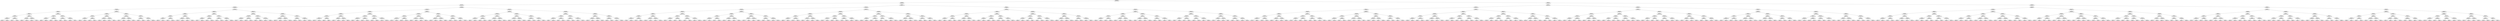 ## [header material...]
## Command to get the layout: "dot -Teps thisfile > thisfile.eps"
graph "test"
{
node [shape="rectangle", fontsize=10, width=".2", height=".2", margin=0];
graph[fontsize=8];

n000 [label="clustersize = 14060
splitting feature:
((0.286,0.571)-(0.136,-0.874))"] ;
n000 -- n001 ;
n001 [label="clustersize = 6699
splitting feature:
((0.558,0.895)-(0.862,0.614))"] ;
n001 -- n002 ;
n002 [label="clustersize = 4622
splitting feature:
((0.393,0.207)-(-0.297,0.318))"] ;
n002 -- n003 ;
n003 [label="clustersize = 1609
splitting feature:
((-0.168,-0.654)-(0.0558,0.425))"] ;
n003 -- n004 ;
n004 [label="clustersize = 264
splitting feature:
((-0.114,-0.719)-(0.392,0.0296))"] ;
n004 -- n005 ;
n005 [label="clustersize = 145
splitting feature:
((-0.227,-0.518)-(-0.761,0.7))"] ;
n005 -- n006 ;
n006 [label="clustersize = 100
splitting feature:
((-0.114,0.657)-(-0.0411,-0.188))"] ;
n006 -- n007 ;
n007 [label="clustersize = 25
splitting feature:
((0.00973,0.38)-(-0.167,0.904))"] ;
n007 -- n008 ;
n008 [label="clustersize = 14
splitting feature:
((-0.502,-0.253)-(-0.492,0.705))"] ;
n008 -- n009 ;
n009 [label="clustersize = 8
pupil avg:
[ 0.18502334  0.07114532]"] ;
n008 -- n010 ;
n010 [label="clustersize = 6
pupil avg:
[ 0.61827232  0.02456014]"] ;
n007 -- n011 ;
n011 [label="clustersize = 11
splitting feature:
((-0.963,-0.864)-(-0.574,0.857))"] ;
n011 -- n012 ;
n012 [label="clustersize = 7
pupil avg:
[-0.12070376 -0.11615207]"] ;
n011 -- n013 ;
n013 [label="clustersize = 4
pupil avg:
[ 0.41717013 -0.03965451]"] ;
n006 -- n014 ;
n014 [label="clustersize = 75
splitting feature:
((-0.128,0.0695)-(-0.101,-0.305))"] ;
n014 -- n015 ;
n015 [label="clustersize = 25
splitting feature:
((-0.191,0.914)-(-0.563,0.171))"] ;
n015 -- n016 ;
n016 [label="clustersize = 10
pupil avg:
[ 0.16875139  0.05517163]"] ;
n015 -- n017 ;
n017 [label="clustersize = 15
pupil avg:
[-0.03200739  0.03236463]"] ;
n014 -- n018 ;
n018 [label="clustersize = 50
splitting feature:
((-0.055,0.008)-(-0.607,0.386))"] ;
n018 -- n019 ;
n019 [label="clustersize = 37
pupil avg:
[-0.36722436  0.08345248]"] ;
n018 -- n020 ;
n020 [label="clustersize = 13
pupil avg:
[-0.10471167  0.17973677]"] ;
n005 -- n021 ;
n021 [label="clustersize = 45
splitting feature:
((-0.225,-0.199)-(-0.572,-0.123))"] ;
n021 -- n022 ;
n022 [label="clustersize = 23
splitting feature:
((-0.437,-0.663)-(0.172,0.97))"] ;
n022 -- n023 ;
n023 [label="clustersize = 13
splitting feature:
((-0.951,0.914)-(0.671,0.787))"] ;
n023 -- n024 ;
n024 [label="clustersize = 4
pupil avg:
[ 0.5055362 -0.0010453]"] ;
n023 -- n025 ;
n025 [label="clustersize = 9
pupil avg:
[ 0.04343938 -0.03355864]"] ;
n022 -- n026 ;
n026 [label="clustersize = 10
splitting feature:
((0.225,-0.538)-(0.105,0.0979))"] ;
n026 -- n027 ;
n027 [label="clustersize = 4
pupil avg:
[-0.37352073 -0.03576911]"] ;
n026 -- n028 ;
n028 [label="clustersize = 6
pupil avg:
[ 0.04985768  0.04265795]"] ;
n021 -- n029 ;
n029 [label="clustersize = 22
splitting feature:
((0.805,0.84)-(-0.0444,-0.93))"] ;
n029 -- n030 ;
n030 [label="clustersize = 9
splitting feature:
((-0.0173,0.104)-(-0.329,-0.673))"] ;
n030 -- n031 ;
n031 [label="clustersize = 5
pupil avg:
[ 0.4104336  0.1201897]"] ;
n030 -- n032 ;
n032 [label="clustersize = 4
pupil avg:
[ 0.73855444  0.14909037]"] ;
n029 -- n033 ;
n033 [label="clustersize = 13
splitting feature:
((-0.419,0.762)-(0.431,0.693))"] ;
n033 -- n034 ;
n034 [label="clustersize = 6
pupil avg:
[-0.02555013  0.06984337]"] ;
n033 -- n035 ;
n035 [label="clustersize = 7
pupil avg:
[ 0.42103152  0.18282871]"] ;
n004 -- n036 ;
n036 [label="clustersize = 119
splitting feature:
((0.443,0.147)-(0.0724,0.657))"] ;
n036 -- n037 ;
n037 [label="clustersize = 61
splitting feature:
((0.691,-0.438)-(0.457,0.993))"] ;
n037 -- n038 ;
n038 [label="clustersize = 25
splitting feature:
((0.459,-0.6)-(-0.349,-0.302))"] ;
n038 -- n039 ;
n039 [label="clustersize = 8
splitting feature:
((0.0613,0.295)-(-0.838,0.466))"] ;
n039 -- n040 ;
n040 [label="clustersize = 4
pupil avg:
[ 0.11844758  0.32258065]"] ;
n039 -- n041 ;
n041 [label="clustersize = 4
pupil avg:
[ 0.35471284  0.28839527]"] ;
n038 -- n042 ;
n042 [label="clustersize = 17
splitting feature:
((-0.175,-0.839)-(0.301,0.548))"] ;
n042 -- n043 ;
n043 [label="clustersize = 5
pupil avg:
[-0.34892961  0.10162888]"] ;
n042 -- n044 ;
n044 [label="clustersize = 12
pupil avg:
[ 0.02257843  0.31851325]"] ;
n037 -- n045 ;
n045 [label="clustersize = 36
splitting feature:
((0.567,0.958)-(0.0504,0.178))"] ;
n045 -- n046 ;
n046 [label="clustersize = 17
splitting feature:
((-0.989,-0.978)-(0.735,0.646))"] ;
n046 -- n047 ;
n047 [label="clustersize = 7
pupil avg:
[ 0.73201012  0.38203998]"] ;
n046 -- n048 ;
n048 [label="clustersize = 10
pupil avg:
[ 0.19935084  0.33832983]"] ;
n045 -- n049 ;
n049 [label="clustersize = 19
splitting feature:
((-0.043,0.447)-(-0.821,-0.291))"] ;
n049 -- n050 ;
n050 [label="clustersize = 15
pupil avg:
[ 0.07957014  0.24313407]"] ;
n049 -- n051 ;
n051 [label="clustersize = 4
pupil avg:
[ 0.41566502  0.22738916]"] ;
n036 -- n052 ;
n052 [label="clustersize = 58
splitting feature:
((-0.753,0.54)-(-0.328,-0.819))"] ;
n052 -- n053 ;
n053 [label="clustersize = 35
splitting feature:
((0.0573,-0.015)-(-0.0555,0.941))"] ;
n053 -- n054 ;
n054 [label="clustersize = 22
splitting feature:
((0.189,0.441)-(-0.683,-0.46))"] ;
n054 -- n055 ;
n055 [label="clustersize = 11
pupil avg:
[ 0.38718103  0.17284102]"] ;
n054 -- n056 ;
n056 [label="clustersize = 11
pupil avg:
[ 0.01852636  0.0399137 ]"] ;
n053 -- n057 ;
n057 [label="clustersize = 13
splitting feature:
((-0.134,-0.322)-(0.185,0.909))"] ;
n057 -- n058 ;
n058 [label="clustersize = 6
pupil avg:
[ 0.32865741  0.08567965]"] ;
n057 -- n059 ;
n059 [label="clustersize = 7
pupil avg:
[ 0.69979743  0.15788197]"] ;
n052 -- n060 ;
n060 [label="clustersize = 23
splitting feature:
((-0.386,0.424)-(0.4,-0.768))"] ;
n060 -- n061 ;
n061 [label="clustersize = 11
splitting feature:
((-0.517,0.694)-(-0.905,-0.545))"] ;
n061 -- n062 ;
n062 [label="clustersize = 4
pupil avg:
[ 0.48503324 -0.14357088]"] ;
n061 -- n063 ;
n063 [label="clustersize = 7
pupil avg:
[ 0.07965209  0.02226145]"] ;
n060 -- n064 ;
n064 [label="clustersize = 12
splitting feature:
((0.1,-0.318)-(-0.197,0.989))"] ;
n064 -- n065 ;
n065 [label="clustersize = 7
pupil avg:
[-0.21303723  0.13036804]"] ;
n064 -- n066 ;
n066 [label="clustersize = 5
pupil avg:
[ 0.05395243  0.04390355]"] ;
n003 -- n067 ;
n067 [label="clustersize = 1345
splitting feature:
((0.302,-0.871)-(0.0794,0.684))"] ;
n067 -- n068 ;
n068 [label="clustersize = 203
splitting feature:
((-0.193,-0.638)-(0.242,0.948))"] ;
n068 -- n069 ;
n069 [label="clustersize = 85
splitting feature:
((-0.888,0.304)-(0.0613,-0.281))"] ;
n069 -- n070 ;
n070 [label="clustersize = 16
splitting feature:
((-0.864,0.882)-(0.675,0.774))"] ;
n070 -- n071 ;
n071 [label="clustersize = 8
splitting feature:
((0.313,-0.494)-(0.101,-0.222))"] ;
n071 -- n072 ;
n072 [label="clustersize = 4
pupil avg:
[ 0.30859758  0.12483655]"] ;
n071 -- n073 ;
n073 [label="clustersize = 4
pupil avg:
[ 0.62677126  0.21607625]"] ;
n070 -- n074 ;
n074 [label="clustersize = 8
splitting feature:
((0.629,-0.594)-(0.74,0.904))"] ;
n074 -- n075 ;
n075 [label="clustersize = 4
pupil avg:
[-0.21183034  0.14613042]"] ;
n074 -- n076 ;
n076 [label="clustersize = 4
pupil avg:
[ 0.04664247  0.22994555]"] ;
n069 -- n077 ;
n077 [label="clustersize = 69
splitting feature:
((0.478,-0.373)-(-0.601,0.749))"] ;
n077 -- n078 ;
n078 [label="clustersize = 42
splitting feature:
((-0.189,0.236)-(-0.402,-0.954))"] ;
n078 -- n079 ;
n079 [label="clustersize = 23
pupil avg:
[-0.26701718  0.23791525]"] ;
n078 -- n080 ;
n080 [label="clustersize = 19
pupil avg:
[-0.02869422  0.25028421]"] ;
n077 -- n081 ;
n081 [label="clustersize = 27
splitting feature:
((0.125,0.119)-(-0.412,-0.81))"] ;
n081 -- n082 ;
n082 [label="clustersize = 22
pupil avg:
[ 0.04839605  0.21597394]"] ;
n081 -- n083 ;
n083 [label="clustersize = 5
pupil avg:
[-0.12145162  0.01028345]"] ;
n068 -- n084 ;
n084 [label="clustersize = 118
splitting feature:
((-0.436,-0.525)-(-0.173,0.79))"] ;
n084 -- n085 ;
n085 [label="clustersize = 41
splitting feature:
((-0.653,0.352)-(0.592,0.239))"] ;
n085 -- n086 ;
n086 [label="clustersize = 21
splitting feature:
((-0.634,0.848)-(0.645,-0.78))"] ;
n086 -- n087 ;
n087 [label="clustersize = 10
pupil avg:
[ 0.31962467  0.21178149]"] ;
n086 -- n088 ;
n088 [label="clustersize = 11
pupil avg:
[ 0.14415538  0.22694568]"] ;
n085 -- n089 ;
n089 [label="clustersize = 20
splitting feature:
((0.52,-0.98)-(-0.436,-0.03))"] ;
n089 -- n090 ;
n090 [label="clustersize = 11
pupil avg:
[-0.14643247  0.37465196]"] ;
n089 -- n091 ;
n091 [label="clustersize = 9
pupil avg:
[ 0.08485371  0.25453508]"] ;
n084 -- n092 ;
n092 [label="clustersize = 77
splitting feature:
((0.943,-0.14)-(-0.788,-0.242))"] ;
n092 -- n093 ;
n093 [label="clustersize = 20
splitting feature:
((0.845,-0.906)-(-0.767,-0.495))"] ;
n093 -- n094 ;
n094 [label="clustersize = 14
pupil avg:
[ 0.51819297  0.19944892]"] ;
n093 -- n095 ;
n095 [label="clustersize = 6
pupil avg:
[ 0.20827787  0.14105824]"] ;
n092 -- n096 ;
n096 [label="clustersize = 57
splitting feature:
((-0.798,0.985)-(0.509,-0.546))"] ;
n096 -- n097 ;
n097 [label="clustersize = 19
pupil avg:
[ 0.39304864  0.1544571 ]"] ;
n096 -- n098 ;
n098 [label="clustersize = 38
pupil avg:
[ 0.13784926  0.16536835]"] ;
n067 -- n099 ;
n099 [label="clustersize = 1142
splitting feature:
((-0.798,0.975)-(0.733,0.0435))"] ;
n099 -- n100 ;
n100 [label="clustersize = 515
splitting feature:
((0.133,0.22)-(-0.156,0.597))"] ;
n100 -- n101 ;
n101 [label="clustersize = 358
splitting feature:
((-0.522,-0.613)-(0.873,0.432))"] ;
n101 -- n102 ;
n102 [label="clustersize = 258
splitting feature:
((0.387,0.263)-(0.283,0.834))"] ;
n102 -- n103 ;
n103 [label="clustersize = 146
pupil avg:
[ 0.26786725  0.13174113]"] ;
n102 -- n104 ;
n104 [label="clustersize = 112
pupil avg:
[ 0.44204708  0.15057525]"] ;
n101 -- n105 ;
n105 [label="clustersize = 100
splitting feature:
((0.0848,0.6)-(-0.745,-0.846))"] ;
n105 -- n106 ;
n106 [label="clustersize = 96
pupil avg:
[ 0.49983148  0.1841569 ]"] ;
n105 -- n107 ;
n107 [label="clustersize = 4
pupil avg:
[ 0.15062112  0.05745342]"] ;
n100 -- n108 ;
n108 [label="clustersize = 157
splitting feature:
((-0.166,0.709)-(-0.942,-0.0871))"] ;
n108 -- n109 ;
n109 [label="clustersize = 126
splitting feature:
((-0.679,-0.444)-(0.312,-0.421))"] ;
n109 -- n110 ;
n110 [label="clustersize = 48
pupil avg:
[ 0.46857935 -0.00217926]"] ;
n109 -- n111 ;
n111 [label="clustersize = 78
pupil avg:
[ 0.58669546  0.07643325]"] ;
n108 -- n112 ;
n112 [label="clustersize = 31
splitting feature:
((-0.889,0.271)-(-0.423,0.0611))"] ;
n112 -- n113 ;
n113 [label="clustersize = 24
pupil avg:
[ 0.34668057  0.01694433]"] ;
n112 -- n114 ;
n114 [label="clustersize = 7
pupil avg:
[-0.06315543 -0.19845483]"] ;
n099 -- n115 ;
n115 [label="clustersize = 627
splitting feature:
((0.0263,-0.249)-(-0.631,0.915))"] ;
n115 -- n116 ;
n116 [label="clustersize = 478
splitting feature:
((-0.00256,-0.697)-(-0.0997,0.865))"] ;
n116 -- n117 ;
n117 [label="clustersize = 187
splitting feature:
((0.0651,0.59)-(0.0533,-0.754))"] ;
n117 -- n118 ;
n118 [label="clustersize = 135
pupil avg:
[ 0.13568575  0.22146568]"] ;
n117 -- n119 ;
n119 [label="clustersize = 52
pupil avg:
[-0.11736393  0.17936324]"] ;
n116 -- n120 ;
n120 [label="clustersize = 291
splitting feature:
((0.399,0.944)-(0.224,-0.714))"] ;
n120 -- n121 ;
n121 [label="clustersize = 187
pupil avg:
[ 0.34927114  0.22228696]"] ;
n120 -- n122 ;
n122 [label="clustersize = 104
pupil avg:
[ 0.20126574  0.19645054]"] ;
n115 -- n123 ;
n123 [label="clustersize = 149
splitting feature:
((0.251,-0.627)-(-0.307,-0.771))"] ;
n123 -- n124 ;
n124 [label="clustersize = 85
splitting feature:
((0.789,-0.219)-(0.622,-0.29))"] ;
n124 -- n125 ;
n125 [label="clustersize = 33
pupil avg:
[ 0.25380884  0.13836836]"] ;
n124 -- n126 ;
n126 [label="clustersize = 52
pupil avg:
[ 0.40461172  0.22710163]"] ;
n123 -- n127 ;
n127 [label="clustersize = 64
splitting feature:
((-0.813,-0.00945)-(0.798,0.206))"] ;
n127 -- n128 ;
n128 [label="clustersize = 32
pupil avg:
[ 0.37157189  0.16337951]"] ;
n127 -- n129 ;
n129 [label="clustersize = 32
pupil avg:
[ 0.6232854   0.21859045]"] ;
n002 -- n130 ;
n130 [label="clustersize = 3013
splitting feature:
((0.471,0.91)-(-0.836,-0.494))"] ;
n130 -- n131 ;
n131 [label="clustersize = 1489
splitting feature:
((0.0419,-0.917)-(-0.946,-0.117))"] ;
n131 -- n132 ;
n132 [label="clustersize = 767
splitting feature:
((-0.449,-0.159)-(0.0486,0.677))"] ;
n132 -- n133 ;
n133 [label="clustersize = 231
splitting feature:
((-0.256,-0.681)-(-0.337,0.245))"] ;
n133 -- n134 ;
n134 [label="clustersize = 64
splitting feature:
((0.385,-0.267)-(-0.346,0.759))"] ;
n134 -- n135 ;
n135 [label="clustersize = 44
splitting feature:
((-0.0157,-0.382)-(-0.0874,0.628))"] ;
n135 -- n136 ;
n136 [label="clustersize = 38
pupil avg:
[-0.16888978  0.17736945]"] ;
n135 -- n137 ;
n137 [label="clustersize = 6
pupil avg:
[ 0.3859076   0.07695604]"] ;
n134 -- n138 ;
n138 [label="clustersize = 20
splitting feature:
((0.434,-0.68)-(0.976,0.623))"] ;
n138 -- n139 ;
n139 [label="clustersize = 11
pupil avg:
[ 0.13840693  0.0385339 ]"] ;
n138 -- n140 ;
n140 [label="clustersize = 9
pupil avg:
[-0.21155595 -0.2554108 ]"] ;
n133 -- n141 ;
n141 [label="clustersize = 167
splitting feature:
((-0.583,0.825)-(-0.521,-0.199))"] ;
n141 -- n142 ;
n142 [label="clustersize = 53
splitting feature:
((-0.996,0.368)-(0.04,-0.483))"] ;
n142 -- n143 ;
n143 [label="clustersize = 9
pupil avg:
[ 0.15629426 -0.11579803]"] ;
n142 -- n144 ;
n144 [label="clustersize = 44
pupil avg:
[ 0.49496192  0.15018627]"] ;
n141 -- n145 ;
n145 [label="clustersize = 114
splitting feature:
((0.139,-0.588)-(-0.675,0.408))"] ;
n145 -- n146 ;
n146 [label="clustersize = 68
pupil avg:
[-0.0033757  0.1892001]"] ;
n145 -- n147 ;
n147 [label="clustersize = 46
pupil avg:
[ 0.11429098 -0.05451961]"] ;
n132 -- n148 ;
n148 [label="clustersize = 536
splitting feature:
((0.145,-0.0423)-(0.324,0.783))"] ;
n148 -- n149 ;
n149 [label="clustersize = 294
splitting feature:
((-0.66,0.642)-(0.317,0.0959))"] ;
n149 -- n150 ;
n150 [label="clustersize = 120
splitting feature:
((-0.0695,0.493)-(-0.357,-0.294))"] ;
n150 -- n151 ;
n151 [label="clustersize = 107
pupil avg:
[ 0.51193901  0.135382  ]"] ;
n150 -- n152 ;
n152 [label="clustersize = 13
pupil avg:
[ 0.29155899  0.06372416]"] ;
n149 -- n153 ;
n153 [label="clustersize = 174
splitting feature:
((-0.156,0.886)-(0.0456,-0.752))"] ;
n153 -- n154 ;
n154 [label="clustersize = 118
pupil avg:
[ 0.24186332  0.12074596]"] ;
n153 -- n155 ;
n155 [label="clustersize = 56
pupil avg:
[ 0.03887321  0.10562187]"] ;
n148 -- n156 ;
n156 [label="clustersize = 242
splitting feature:
((-0.558,-0.445)-(0.323,-0.441))"] ;
n156 -- n157 ;
n157 [label="clustersize = 90
splitting feature:
((-0.548,0.0887)-(0.12,-0.586))"] ;
n157 -- n158 ;
n158 [label="clustersize = 70
pupil avg:
[ 0.52405029  0.04372485]"] ;
n157 -- n159 ;
n159 [label="clustersize = 20
pupil avg:
[ 0.09906488 -0.00870815]"] ;
n156 -- n160 ;
n160 [label="clustersize = 152
splitting feature:
((-0.0942,-0.138)-(0.148,0.582))"] ;
n160 -- n161 ;
n161 [label="clustersize = 23
pupil avg:
[ 0.3870225   0.07245897]"] ;
n160 -- n162 ;
n162 [label="clustersize = 129
pupil avg:
[ 0.55824724  0.19581562]"] ;
n131 -- n163 ;
n163 [label="clustersize = 722
splitting feature:
((0.765,0.291)-(-0.828,0.943))"] ;
n163 -- n164 ;
n164 [label="clustersize = 224
splitting feature:
((0.0955,0.742)-(-0.0572,-0.305))"] ;
n164 -- n165 ;
n165 [label="clustersize = 120
splitting feature:
((-0.766,0.357)-(0.453,0.653))"] ;
n165 -- n166 ;
n166 [label="clustersize = 35
splitting feature:
((-0.359,-0.732)-(0.118,-0.0979))"] ;
n166 -- n167 ;
n167 [label="clustersize = 6
pupil avg:
[-0.05207217 -0.15931136]"] ;
n166 -- n168 ;
n168 [label="clustersize = 29
pupil avg:
[ 0.27034001  0.02831247]"] ;
n165 -- n169 ;
n169 [label="clustersize = 85
splitting feature:
((-0.0905,-0.598)-(0.322,-0.531))"] ;
n169 -- n170 ;
n170 [label="clustersize = 36
pupil avg:
[ 0.35909614  0.04329783]"] ;
n169 -- n171 ;
n171 [label="clustersize = 49
pupil avg:
[ 0.49976131  0.18396486]"] ;
n164 -- n172 ;
n172 [label="clustersize = 104
splitting feature:
((-0.236,-0.878)-(0.273,-0.383))"] ;
n172 -- n173 ;
n173 [label="clustersize = 44
splitting feature:
((-0.372,-0.897)-(0.108,0.595))"] ;
n173 -- n174 ;
n174 [label="clustersize = 16
pupil avg:
[-0.21839446 -0.19754315]"] ;
n173 -- n175 ;
n175 [label="clustersize = 28
pupil avg:
[ 0.18088226 -0.03578716]"] ;
n172 -- n176 ;
n176 [label="clustersize = 60
splitting feature:
((-0.803,0.117)-(-0.461,-0.677))"] ;
n176 -- n177 ;
n177 [label="clustersize = 50
pupil avg:
[ 0.24854369  0.02019514]"] ;
n176 -- n178 ;
n178 [label="clustersize = 10
pupil avg:
[ 0.04280646  0.21982486]"] ;
n163 -- n179 ;
n179 [label="clustersize = 498
splitting feature:
((0.015,-0.789)-(0.627,-0.3))"] ;
n179 -- n180 ;
n180 [label="clustersize = 238
splitting feature:
((-0.0887,0.569)-(-0.391,-0.676))"] ;
n180 -- n181 ;
n181 [label="clustersize = 203
splitting feature:
((0.355,-0.296)-(-0.471,-0.143))"] ;
n181 -- n182 ;
n182 [label="clustersize = 36
pupil avg:
[ 0.32658712 -0.01834474]"] ;
n181 -- n183 ;
n183 [label="clustersize = 167
pupil avg:
[ 0.48498844 -0.08770933]"] ;
n180 -- n184 ;
n184 [label="clustersize = 35
splitting feature:
((0.239,-0.22)-(-0.625,-0.0147))"] ;
n184 -- n185 ;
n185 [label="clustersize = 17
pupil avg:
[ 0.12457841  0.02581615]"] ;
n184 -- n186 ;
n186 [label="clustersize = 18
pupil avg:
[ 0.00364506 -0.25372127]"] ;
n179 -- n187 ;
n187 [label="clustersize = 260
splitting feature:
((-0.262,0.83)-(-0.132,-0.221))"] ;
n187 -- n188 ;
n188 [label="clustersize = 170
splitting feature:
((0.0662,0.943)-(0.469,0.978))"] ;
n188 -- n189 ;
n189 [label="clustersize = 125
pupil avg:
[ 0.59152367 -0.10713446]"] ;
n188 -- n190 ;
n190 [label="clustersize = 45
pupil avg:
[ 0.53792071 -0.01397079]"] ;
n187 -- n191 ;
n191 [label="clustersize = 90
splitting feature:
((-0.52,-0.759)-(0.438,-0.317))"] ;
n191 -- n192 ;
n192 [label="clustersize = 22
pupil avg:
[ 0.40537936 -0.17879173]"] ;
n191 -- n193 ;
n193 [label="clustersize = 68
pupil avg:
[ 0.50177542  0.04111468]"] ;
n130 -- n194 ;
n194 [label="clustersize = 1524
splitting feature:
((-0.939,0.755)-(0.498,0.0166))"] ;
n194 -- n195 ;
n195 [label="clustersize = 933
splitting feature:
((-0.33,0.733)-(-0.97,-0.358))"] ;
n195 -- n196 ;
n196 [label="clustersize = 488
splitting feature:
((-0.568,-0.774)-(-0.405,0.838))"] ;
n196 -- n197 ;
n197 [label="clustersize = 87
splitting feature:
((-0.989,-0.483)-(0.955,0.355))"] ;
n197 -- n198 ;
n198 [label="clustersize = 60
splitting feature:
((-0.388,-0.337)-(-0.196,0.984))"] ;
n198 -- n199 ;
n199 [label="clustersize = 22
pupil avg:
[ 0.17346084 -0.12183741]"] ;
n198 -- n200 ;
n200 [label="clustersize = 38
pupil avg:
[ 0.50152442 -0.00311979]"] ;
n197 -- n201 ;
n201 [label="clustersize = 27
splitting feature:
((-0.909,0.351)-(-0.468,-0.674))"] ;
n201 -- n202 ;
n202 [label="clustersize = 8
pupil avg:
[ 0.34492705 -0.02931058]"] ;
n201 -- n203 ;
n203 [label="clustersize = 19
pupil avg:
[-0.01949197  0.02040471]"] ;
n196 -- n204 ;
n204 [label="clustersize = 401
splitting feature:
((0.0218,-0.744)-(-0.697,-0.574))"] ;
n204 -- n205 ;
n205 [label="clustersize = 110
splitting feature:
((-0.48,0.216)-(-0.0468,-0.137))"] ;
n205 -- n206 ;
n206 [label="clustersize = 57
pupil avg:
[ 0.35143377 -0.16032214]"] ;
n205 -- n207 ;
n207 [label="clustersize = 53
pupil avg:
[ 0.24467803 -0.06480855]"] ;
n204 -- n208 ;
n208 [label="clustersize = 291
splitting feature:
((-0.855,0.546)-(-0.441,0.654))"] ;
n208 -- n209 ;
n209 [label="clustersize = 147
pupil avg:
[ 0.45735195 -0.09868358]"] ;
n208 -- n210 ;
n210 [label="clustersize = 144
pupil avg:
[ 0.49594124 -0.21753088]"] ;
n195 -- n211 ;
n211 [label="clustersize = 445
splitting feature:
((-0.185,-0.313)-(-0.802,0.677))"] ;
n211 -- n212 ;
n212 [label="clustersize = 270
splitting feature:
((-0.431,0.978)-(-0.279,-0.474))"] ;
n212 -- n213 ;
n213 [label="clustersize = 69
splitting feature:
((-0.409,-0.148)-(0.215,0.815))"] ;
n213 -- n214 ;
n214 [label="clustersize = 43
pupil avg:
[ 0.27900987 -0.20176938]"] ;
n213 -- n215 ;
n215 [label="clustersize = 26
pupil avg:
[ 0.28610144 -0.0125994 ]"] ;
n212 -- n216 ;
n216 [label="clustersize = 201
splitting feature:
((0.19,-0.846)-(0.837,-0.856))"] ;
n216 -- n217 ;
n217 [label="clustersize = 146
pupil avg:
[ 0.14957325 -0.05440231]"] ;
n216 -- n218 ;
n218 [label="clustersize = 55
pupil avg:
[-0.01632402 -0.06572057]"] ;
n211 -- n219 ;
n219 [label="clustersize = 175
splitting feature:
((-0.243,-0.506)-(0.346,-0.517))"] ;
n219 -- n220 ;
n220 [label="clustersize = 115
splitting feature:
((0.0658,-0.361)-(-0.361,-0.928))"] ;
n220 -- n221 ;
n221 [label="clustersize = 61
pupil avg:
[ 0.38343308 -0.06663273]"] ;
n220 -- n222 ;
n222 [label="clustersize = 54
pupil avg:
[ 0.15572114 -0.08301786]"] ;
n219 -- n223 ;
n223 [label="clustersize = 60
splitting feature:
((0.381,0.581)-(0.131,-0.726))"] ;
n223 -- n224 ;
n224 [label="clustersize = 38
pupil avg:
[ 0.53688972  0.1001375 ]"] ;
n223 -- n225 ;
n225 [label="clustersize = 22
pupil avg:
[ 0.43182652 -0.02051158]"] ;
n194 -- n226 ;
n226 [label="clustersize = 591
splitting feature:
((0.861,0.321)-(-0.0643,0.895))"] ;
n226 -- n227 ;
n227 [label="clustersize = 89
splitting feature:
((-0.329,0.841)-(0.582,-0.0617))"] ;
n227 -- n228 ;
n228 [label="clustersize = 31
splitting feature:
((-0.72,-0.0425)-(-0.553,0.728))"] ;
n228 -- n229 ;
n229 [label="clustersize = 20
splitting feature:
((0.804,0.058)-(-0.415,-0.886))"] ;
n229 -- n230 ;
n230 [label="clustersize = 7
pupil avg:
[ 0.04812438 -0.1285047 ]"] ;
n229 -- n231 ;
n231 [label="clustersize = 13
pupil avg:
[-0.28560126 -0.09448988]"] ;
n228 -- n232 ;
n232 [label="clustersize = 11
splitting feature:
((-0.645,0.0133)-(-0.374,-0.627))"] ;
n232 -- n233 ;
n233 [label="clustersize = 6
pupil avg:
[ 0.45146378 -0.12750871]"] ;
n232 -- n234 ;
n234 [label="clustersize = 5
pupil avg:
[ 0.10594673 -0.13404786]"] ;
n227 -- n235 ;
n235 [label="clustersize = 58
splitting feature:
((0.317,-0.351)-(-0.35,0.318))"] ;
n235 -- n236 ;
n236 [label="clustersize = 21
splitting feature:
((-0.306,0.0842)-(0.757,-0.489))"] ;
n236 -- n237 ;
n237 [label="clustersize = 14
pupil avg:
[-0.28717243  0.04089801]"] ;
n236 -- n238 ;
n238 [label="clustersize = 7
pupil avg:
[-0.10449279  0.16585941]"] ;
n235 -- n239 ;
n239 [label="clustersize = 37
splitting feature:
((-0.0331,0.327)-(-0.151,-0.356))"] ;
n239 -- n240 ;
n240 [label="clustersize = 9
pupil avg:
[-0.05346167 -0.14910781]"] ;
n239 -- n241 ;
n241 [label="clustersize = 28
pupil avg:
[-0.2794216  -0.10446101]"] ;
n226 -- n242 ;
n242 [label="clustersize = 502
splitting feature:
((0.355,-0.406)-(-0.35,0.882))"] ;
n242 -- n243 ;
n243 [label="clustersize = 171
splitting feature:
((-0.895,0.815)-(-0.761,-0.504))"] ;
n243 -- n244 ;
n244 [label="clustersize = 23
splitting feature:
((-0.0179,0.769)-(-0.16,0.635))"] ;
n244 -- n245 ;
n245 [label="clustersize = 16
pupil avg:
[ 0.44039671  0.13252394]"] ;
n244 -- n246 ;
n246 [label="clustersize = 7
pupil avg:
[ 0.09001084 -0.03497734]"] ;
n243 -- n247 ;
n247 [label="clustersize = 148
splitting feature:
((-0.0762,0.69)-(-0.258,-0.402))"] ;
n247 -- n248 ;
n248 [label="clustersize = 85
pupil avg:
[ 0.10358229  0.05060614]"] ;
n247 -- n249 ;
n249 [label="clustersize = 63
pupil avg:
[-0.1457919  0.0167342]"] ;
n242 -- n250 ;
n250 [label="clustersize = 331
splitting feature:
((-0.0552,-0.855)-(0.278,0.854))"] ;
n250 -- n251 ;
n251 [label="clustersize = 159
splitting feature:
((-0.436,0.923)-(-0.289,0.0402))"] ;
n251 -- n252 ;
n252 [label="clustersize = 34
pupil avg:
[ 0.39628204 -0.0040584 ]"] ;
n251 -- n253 ;
n253 [label="clustersize = 125
pupil avg:
[ 0.01131422 -0.0501218 ]"] ;
n250 -- n254 ;
n254 [label="clustersize = 172
splitting feature:
((-0.601,0.817)-(-0.857,0.522))"] ;
n254 -- n255 ;
n255 [label="clustersize = 103
pupil avg:
[ 0.38727257 -0.03213611]"] ;
n254 -- n256 ;
n256 [label="clustersize = 69
pupil avg:
[ 0.13727972 -0.05068471]"] ;
n001 -- n257 ;
n257 [label="clustersize = 2077
splitting feature:
((-0.822,0.00544)-(0.517,-0.335))"] ;
n257 -- n258 ;
n258 [label="clustersize = 1366
splitting feature:
((-0.774,-0.717)-(-0.225,0.481))"] ;
n258 -- n259 ;
n259 [label="clustersize = 333
splitting feature:
((-0.8,0.124)-(-0.0185,-0.589))"] ;
n259 -- n260 ;
n260 [label="clustersize = 179
splitting feature:
((0.364,-0.522)-(-0.297,0.973))"] ;
n260 -- n261 ;
n261 [label="clustersize = 123
splitting feature:
((0.148,0.939)-(0.474,-0.242))"] ;
n261 -- n262 ;
n262 [label="clustersize = 39
splitting feature:
((-0.837,-0.688)-(-0.542,-0.416))"] ;
n262 -- n263 ;
n263 [label="clustersize = 17
splitting feature:
((0.115,0.795)-(-0.337,-0.0862))"] ;
n263 -- n264 ;
n264 [label="clustersize = 12
pupil avg:
[-0.01277102  0.055224  ]"] ;
n263 -- n265 ;
n265 [label="clustersize = 5
pupil avg:
[-0.26841032  0.05318846]"] ;
n262 -- n266 ;
n266 [label="clustersize = 22
splitting feature:
((0.347,0.976)-(0.621,-0.684))"] ;
n266 -- n267 ;
n267 [label="clustersize = 10
pupil avg:
[ 0.3211292   0.18231361]"] ;
n266 -- n268 ;
n268 [label="clustersize = 12
pupil avg:
[ 0.00472348  0.0596297 ]"] ;
n261 -- n269 ;
n269 [label="clustersize = 84
splitting feature:
((-0.739,-0.228)-(-0.589,0.213))"] ;
n269 -- n270 ;
n270 [label="clustersize = 70
splitting feature:
((-0.313,0.207)-(0.786,-0.57))"] ;
n270 -- n271 ;
n271 [label="clustersize = 43
pupil avg:
[-0.30475119  0.05080409]"] ;
n270 -- n272 ;
n272 [label="clustersize = 27
pupil avg:
[-0.15451772  0.13082877]"] ;
n269 -- n273 ;
n273 [label="clustersize = 14
splitting feature:
((0.0469,-0.308)-(-0.309,-0.19))"] ;
n273 -- n274 ;
n274 [label="clustersize = 9
pupil avg:
[ 0.13348158  0.18619643]"] ;
n273 -- n275 ;
n275 [label="clustersize = 5
pupil avg:
[-0.2414897  -0.03045895]"] ;
n260 -- n276 ;
n276 [label="clustersize = 56
splitting feature:
((-0.893,0.721)-(-0.772,-0.812))"] ;
n276 -- n277 ;
n277 [label="clustersize = 21
splitting feature:
((-0.649,0.404)-(0.284,-0.29))"] ;
n277 -- n278 ;
n278 [label="clustersize = 13
splitting feature:
((0.727,0.292)-(0.889,0.556))"] ;
n278 -- n279 ;
n279 [label="clustersize = 9
pupil avg:
[ 0.17616573 -0.17867323]"] ;
n278 -- n280 ;
n280 [label="clustersize = 4
pupil avg:
[-0.16543779 -0.33632873]"] ;
n277 -- n281 ;
n281 [label="clustersize = 8
splitting feature:
((-0.794,0.924)-(0.356,0.345))"] ;
n281 -- n282 ;
n282 [label="clustersize = 4
pupil avg:
[ 0.55005051 -0.09732323]"] ;
n281 -- n283 ;
n283 [label="clustersize = 4
pupil avg:
[ 0.13203498  0.04111685]"] ;
n276 -- n284 ;
n284 [label="clustersize = 35
splitting feature:
((0.65,0.401)-(0.253,-0.339))"] ;
n284 -- n285 ;
n285 [label="clustersize = 13
splitting feature:
((0.118,0.131)-(0.163,-0.883))"] ;
n285 -- n286 ;
n286 [label="clustersize = 9
pupil avg:
[-0.25859074 -0.21614767]"] ;
n285 -- n287 ;
n287 [label="clustersize = 4
pupil avg:
[-0.48744568 -0.37666004]"] ;
n284 -- n288 ;
n288 [label="clustersize = 22
splitting feature:
((-0.455,-0.27)-(0.278,-0.409))"] ;
n288 -- n289 ;
n289 [label="clustersize = 12
pupil avg:
[-0.00258019 -0.12872889]"] ;
n288 -- n290 ;
n290 [label="clustersize = 10
pupil avg:
[-0.2659506   0.07093266]"] ;
n259 -- n291 ;
n291 [label="clustersize = 154
splitting feature:
((0.331,-0.587)-(0.186,-0.163))"] ;
n291 -- n292 ;
n292 [label="clustersize = 59
splitting feature:
((0.64,-0.429)-(0.331,0.762))"] ;
n292 -- n293 ;
n293 [label="clustersize = 37
splitting feature:
((0.379,0.274)-(0.646,-0.743))"] ;
n293 -- n294 ;
n294 [label="clustersize = 25
splitting feature:
((-0.358,0.143)-(0.566,-0.593))"] ;
n294 -- n295 ;
n295 [label="clustersize = 17
pupil avg:
[-0.46460253  0.09000052]"] ;
n294 -- n296 ;
n296 [label="clustersize = 8
pupil avg:
[-0.48775751  0.17220428]"] ;
n293 -- n297 ;
n297 [label="clustersize = 12
splitting feature:
((0.327,0.886)-(-0.924,0.288))"] ;
n297 -- n298 ;
n298 [label="clustersize = 4
pupil avg:
[ 0.09444444  0.12095517]"] ;
n297 -- n299 ;
n299 [label="clustersize = 8
pupil avg:
[-0.46492734  0.03164732]"] ;
n292 -- n300 ;
n300 [label="clustersize = 22
splitting feature:
((0.677,0.262)-(0.118,0.969))"] ;
n300 -- n301 ;
n301 [label="clustersize = 14
splitting feature:
((0.382,-0.968)-(-0.0835,0.627))"] ;
n301 -- n302 ;
n302 [label="clustersize = 7
pupil avg:
[-0.34852572  0.08378566]"] ;
n301 -- n303 ;
n303 [label="clustersize = 7
pupil avg:
[-0.46096803 -0.03209764]"] ;
n300 -- n304 ;
n304 [label="clustersize = 8
splitting feature:
((-0.498,-0.962)-(0.39,-0.346))"] ;
n304 -- n305 ;
n305 [label="clustersize = 4
pupil avg:
[-0.48820916 -0.2537594 ]"] ;
n304 -- n306 ;
n306 [label="clustersize = 4
pupil avg:
[-0.15270705 -0.08304297]"] ;
n291 -- n307 ;
n307 [label="clustersize = 95
splitting feature:
((-0.676,-0.776)-(0.241,-0.0758))"] ;
n307 -- n308 ;
n308 [label="clustersize = 50
splitting feature:
((0.432,-0.392)-(0.573,0.252))"] ;
n308 -- n309 ;
n309 [label="clustersize = 39
splitting feature:
((-0.751,0.469)-(-0.7,0.783))"] ;
n309 -- n310 ;
n310 [label="clustersize = 34
pupil avg:
[-0.35742674  0.07140096]"] ;
n309 -- n311 ;
n311 [label="clustersize = 5
pupil avg:
[-0.21110554 -0.0433751 ]"] ;
n308 -- n312 ;
n312 [label="clustersize = 11
splitting feature:
((-0.966,-0.782)-(-0.628,-0.983))"] ;
n312 -- n313 ;
n313 [label="clustersize = 5
pupil avg:
[-0.44758436 -0.13391844]"] ;
n312 -- n314 ;
n314 [label="clustersize = 6
pupil avg:
[-0.24504968 -0.03621076]"] ;
n307 -- n315 ;
n315 [label="clustersize = 45
splitting feature:
((0.534,-0.948)-(-0.799,0.73))"] ;
n315 -- n316 ;
n316 [label="clustersize = 26
splitting feature:
((0.514,0.862)-(-0.613,0.801))"] ;
n316 -- n317 ;
n317 [label="clustersize = 13
pupil avg:
[-0.39037969  0.0187914 ]"] ;
n316 -- n318 ;
n318 [label="clustersize = 13
pupil avg:
[-0.12101868  0.04684848]"] ;
n315 -- n319 ;
n319 [label="clustersize = 19
splitting feature:
((0.582,-0.854)-(-0.998,0.806))"] ;
n319 -- n320 ;
n320 [label="clustersize = 6
pupil avg:
[ 0.19950139  0.12980009]"] ;
n319 -- n321 ;
n321 [label="clustersize = 13
pupil avg:
[-0.05363111 -0.09374195]"] ;
n258 -- n322 ;
n322 [label="clustersize = 1033
splitting feature:
((-0.846,0.767)-(-0.617,-0.933))"] ;
n322 -- n323 ;
n323 [label="clustersize = 745
splitting feature:
((-0.855,-0.375)-(-0.946,0.347))"] ;
n323 -- n324 ;
n324 [label="clustersize = 175
splitting feature:
((0.679,-0.673)-(0.642,0.807))"] ;
n324 -- n325 ;
n325 [label="clustersize = 117
splitting feature:
((0.652,-0.235)-(0.337,0.793))"] ;
n325 -- n326 ;
n326 [label="clustersize = 56
splitting feature:
((0.885,-0.886)-(0.577,0.185))"] ;
n326 -- n327 ;
n327 [label="clustersize = 5
pupil avg:
[ 0.19239689 -0.03105651]"] ;
n326 -- n328 ;
n328 [label="clustersize = 51
pupil avg:
[-0.07448849 -0.11864442]"] ;
n325 -- n329 ;
n329 [label="clustersize = 61
splitting feature:
((0.0433,-0.52)-(-0.0862,0.318))"] ;
n329 -- n330 ;
n330 [label="clustersize = 16
pupil avg:
[-0.05351775 -0.10501645]"] ;
n329 -- n331 ;
n331 [label="clustersize = 45
pupil avg:
[ 0.11047668 -0.07364349]"] ;
n324 -- n332 ;
n332 [label="clustersize = 58
splitting feature:
((-0.633,0.317)-(0.688,0.386))"] ;
n332 -- n333 ;
n333 [label="clustersize = 46
splitting feature:
((0.494,-0.202)-(-0.471,-0.557))"] ;
n333 -- n334 ;
n334 [label="clustersize = 17
pupil avg:
[ 0.11988146 -0.04344801]"] ;
n333 -- n335 ;
n335 [label="clustersize = 29
pupil avg:
[ 0.2838394  -0.15167154]"] ;
n332 -- n336 ;
n336 [label="clustersize = 12
splitting feature:
((0.0344,0.361)-(0.339,0.743))"] ;
n336 -- n337 ;
n337 [label="clustersize = 5
pupil avg:
[ 0.26896064 -0.09130473]"] ;
n336 -- n338 ;
n338 [label="clustersize = 7
pupil avg:
[-0.18328203 -0.04903375]"] ;
n323 -- n339 ;
n339 [label="clustersize = 570
splitting feature:
((-0.127,0.822)-(-0.33,0.131))"] ;
n339 -- n340 ;
n340 [label="clustersize = 252
splitting feature:
((-0.931,0.579)-(0.435,0.332))"] ;
n340 -- n341 ;
n341 [label="clustersize = 163
splitting feature:
((-0.12,-0.15)-(-0.474,0.223))"] ;
n341 -- n342 ;
n342 [label="clustersize = 103
pupil avg:
[ 0.32022192 -0.0184051 ]"] ;
n341 -- n343 ;
n343 [label="clustersize = 60
pupil avg:
[ 0.47380248 -0.19410037]"] ;
n340 -- n344 ;
n344 [label="clustersize = 89
splitting feature:
((-0.399,-0.695)-(0.83,0.922))"] ;
n344 -- n345 ;
n345 [label="clustersize = 65
pupil avg:
[ 0.15876054  0.03810442]"] ;
n344 -- n346 ;
n346 [label="clustersize = 24
pupil avg:
[ 0.32275403  0.01725226]"] ;
n339 -- n347 ;
n347 [label="clustersize = 318
splitting feature:
((-0.734,0.212)-(-0.997,-0.48))"] ;
n347 -- n348 ;
n348 [label="clustersize = 228
splitting feature:
((0.576,-0.396)-(0.0338,-0.478))"] ;
n348 -- n349 ;
n349 [label="clustersize = 75
pupil avg:
[ 0.1771873  -0.16662001]"] ;
n348 -- n350 ;
n350 [label="clustersize = 153
pupil avg:
[ 0.29231288 -0.10310049]"] ;
n347 -- n351 ;
n351 [label="clustersize = 90
splitting feature:
((0.108,-0.999)-(-0.551,0.184))"] ;
n351 -- n352 ;
n352 [label="clustersize = 20
pupil avg:
[ 0.02991838  0.01056873]"] ;
n351 -- n353 ;
n353 [label="clustersize = 70
pupil avg:
[ 0.03539462 -0.24259786]"] ;
n322 -- n354 ;
n354 [label="clustersize = 288
splitting feature:
((0.616,0.637)-(-0.489,0.916))"] ;
n354 -- n355 ;
n355 [label="clustersize = 144
splitting feature:
((-0.408,-0.252)-(0.0601,-0.0151))"] ;
n355 -- n356 ;
n356 [label="clustersize = 91
splitting feature:
((0.62,0.733)-(-0.771,0.672))"] ;
n356 -- n357 ;
n357 [label="clustersize = 79
splitting feature:
((0.371,-0.459)-(0.485,0.298))"] ;
n357 -- n358 ;
n358 [label="clustersize = 13
pupil avg:
[-0.20284223 -0.04999524]"] ;
n357 -- n359 ;
n359 [label="clustersize = 66
pupil avg:
[-0.38152965 -0.20438387]"] ;
n356 -- n360 ;
n360 [label="clustersize = 12
splitting feature:
((-0.0912,-0.495)-(0.363,0.348))"] ;
n360 -- n361 ;
n361 [label="clustersize = 8
pupil avg:
[-0.23441042 -0.2001163 ]"] ;
n360 -- n362 ;
n362 [label="clustersize = 4
pupil avg:
[ 0.20677354 -0.03649623]"] ;
n355 -- n363 ;
n363 [label="clustersize = 53
splitting feature:
((0.252,-0.115)-(-0.212,-0.244))"] ;
n363 -- n364 ;
n364 [label="clustersize = 17
splitting feature:
((-0.619,-0.577)-(0.194,1))"] ;
n364 -- n365 ;
n365 [label="clustersize = 8
pupil avg:
[-0.11766289  0.08767621]"] ;
n364 -- n366 ;
n366 [label="clustersize = 9
pupil avg:
[ 0.31070821  0.25802323]"] ;
n363 -- n367 ;
n367 [label="clustersize = 36
splitting feature:
((-0.966,-0.0692)-(-0.69,-0.946))"] ;
n367 -- n368 ;
n368 [label="clustersize = 23
pupil avg:
[-0.25209964 -0.0919543 ]"] ;
n367 -- n369 ;
n369 [label="clustersize = 13
pupil avg:
[ 0.02571315 -0.02101825]"] ;
n354 -- n370 ;
n370 [label="clustersize = 144
splitting feature:
((-0.583,0.112)-(-0.392,0.937))"] ;
n370 -- n371 ;
n371 [label="clustersize = 84
splitting feature:
((-0.226,0.896)-(0.312,0.571))"] ;
n371 -- n372 ;
n372 [label="clustersize = 42
splitting feature:
((-0.165,0.977)-(-0.578,-0.5))"] ;
n372 -- n373 ;
n373 [label="clustersize = 15
pupil avg:
[ 0.32674542 -0.09193957]"] ;
n372 -- n374 ;
n374 [label="clustersize = 27
pupil avg:
[ 0.04882644 -0.09861517]"] ;
n371 -- n375 ;
n375 [label="clustersize = 42
splitting feature:
((-0.999,-0.235)-(-0.375,0.725))"] ;
n375 -- n376 ;
n376 [label="clustersize = 16
pupil avg:
[-0.21564659 -0.07238519]"] ;
n375 -- n377 ;
n377 [label="clustersize = 26
pupil avg:
[ 0.02897271  0.01483587]"] ;
n370 -- n378 ;
n378 [label="clustersize = 60
splitting feature:
((-0.373,0.675)-(-0.0808,-0.0601))"] ;
n378 -- n379 ;
n379 [label="clustersize = 28
splitting feature:
((0.189,-0.0101)-(-0.12,-0.0387))"] ;
n379 -- n380 ;
n380 [label="clustersize = 14
pupil avg:
[ 0.2905635  -0.06629051]"] ;
n379 -- n381 ;
n381 [label="clustersize = 14
pupil avg:
[ 0.51969309 -0.21039185]"] ;
n378 -- n382 ;
n382 [label="clustersize = 32
splitting feature:
((-0.0929,0.553)-(-0.271,-0.709))"] ;
n382 -- n383 ;
n383 [label="clustersize = 21
pupil avg:
[ 0.22340984 -0.0741498 ]"] ;
n382 -- n384 ;
n384 [label="clustersize = 11
pupil avg:
[-0.06604082 -0.07824006]"] ;
n257 -- n385 ;
n385 [label="clustersize = 711
splitting feature:
((0.0271,0.933)-(0.663,0.207))"] ;
n385 -- n386 ;
n386 [label="clustersize = 414
splitting feature:
((-0.145,-0.815)-(0.0933,0.341))"] ;
n386 -- n387 ;
n387 [label="clustersize = 88
splitting feature:
((-0.101,-0.307)-(-0.0375,0.592))"] ;
n387 -- n388 ;
n388 [label="clustersize = 48
splitting feature:
((-0.737,-0.827)-(0.316,0.759))"] ;
n388 -- n389 ;
n389 [label="clustersize = 23
splitting feature:
((0.149,-0.66)-(-0.189,0.956))"] ;
n389 -- n390 ;
n390 [label="clustersize = 15
splitting feature:
((0.799,-0.285)-(-0.302,-0.434))"] ;
n390 -- n391 ;
n391 [label="clustersize = 4
pupil avg:
[-0.42069378  0.16391547]"] ;
n390 -- n392 ;
n392 [label="clustersize = 11
pupil avg:
[-0.47980589 -0.02637004]"] ;
n389 -- n393 ;
n393 [label="clustersize = 8
splitting feature:
((0.261,-0.295)-(-0.0412,0.135))"] ;
n393 -- n394 ;
n394 [label="clustersize = 4
pupil avg:
[-0.4025949  -0.01003889]"] ;
n393 -- n395 ;
n395 [label="clustersize = 4
pupil avg:
[ 0.17075236 -0.15086707]"] ;
n388 -- n396 ;
n396 [label="clustersize = 25
splitting feature:
((-0.453,0.783)-(0.28,0.161))"] ;
n396 -- n397 ;
n397 [label="clustersize = 9
splitting feature:
((0.941,0.597)-(0.946,0.453))"] ;
n397 -- n398 ;
n398 [label="clustersize = 5
pupil avg:
[-0.2331721 -0.2084533]"] ;
n397 -- n399 ;
n399 [label="clustersize = 4
pupil avg:
[-0.31603254  0.07520497]"] ;
n396 -- n400 ;
n400 [label="clustersize = 16
splitting feature:
((-0.214,0.522)-(0.149,-0.341))"] ;
n400 -- n401 ;
n401 [label="clustersize = 10
pupil avg:
[ 0.0279379  -0.00881798]"] ;
n400 -- n402 ;
n402 [label="clustersize = 6
pupil avg:
[-0.20977704  0.02737427]"] ;
n387 -- n403 ;
n403 [label="clustersize = 40
splitting feature:
((-0.388,-0.0438)-(0.162,0.718))"] ;
n403 -- n404 ;
n404 [label="clustersize = 21
splitting feature:
((-0.804,0.986)-(-0.943,-0.0442))"] ;
n404 -- n405 ;
n405 [label="clustersize = 11
splitting feature:
((-0.234,-0.886)-(0.459,0.251))"] ;
n405 -- n406 ;
n406 [label="clustersize = 4
pupil avg:
[-0.26452746 -0.24804075]"] ;
n405 -- n407 ;
n407 [label="clustersize = 7
pupil avg:
[-0.01963981  0.04493349]"] ;
n404 -- n408 ;
n408 [label="clustersize = 10
splitting feature:
((-0.67,0.434)-(-0.999,-0.384))"] ;
n408 -- n409 ;
n409 [label="clustersize = 6
pupil avg:
[ 0.52255588 -0.16350229]"] ;
n408 -- n410 ;
n410 [label="clustersize = 4
pupil avg:
[ 0.02500503  0.02332328]"] ;
n403 -- n411 ;
n411 [label="clustersize = 19
splitting feature:
((0.804,-0.556)-(0.165,-0.717))"] ;
n411 -- n412 ;
n412 [label="clustersize = 9
splitting feature:
((0.669,0.714)-(0.855,0.182))"] ;
n412 -- n413 ;
n413 [label="clustersize = 4
pupil avg:
[ 0.5806671  -0.09918629]"] ;
n412 -- n414 ;
n414 [label="clustersize = 5
pupil avg:
[ 0.68965517  0.15958203]"] ;
n411 -- n415 ;
n415 [label="clustersize = 10
splitting feature:
((0.319,0.975)-(-0.779,-0.109))"] ;
n415 -- n416 ;
n416 [label="clustersize = 4
pupil avg:
[ 0.5181781  -0.03496051]"] ;
n415 -- n417 ;
n417 [label="clustersize = 6
pupil avg:
[-0.05864512  0.07176583]"] ;
n386 -- n418 ;
n418 [label="clustersize = 326
splitting feature:
((0.898,0.878)-(-0.952,0.295))"] ;
n418 -- n419 ;
n419 [label="clustersize = 154
splitting feature:
((-0.503,-0.338)-(-0.00547,0.439))"] ;
n419 -- n420 ;
n420 [label="clustersize = 24
splitting feature:
((0.487,0.301)-(-0.624,0.931))"] ;
n420 -- n421 ;
n421 [label="clustersize = 15
splitting feature:
((0.197,0.771)-(-0.252,-0.171))"] ;
n421 -- n422 ;
n422 [label="clustersize = 11
pupil avg:
[ 0.09835435  0.26850318]"] ;
n421 -- n423 ;
n423 [label="clustersize = 4
pupil avg:
[-0.23623426  0.16528462]"] ;
n420 -- n424 ;
n424 [label="clustersize = 9
splitting feature:
((-0.729,-0.608)-(-0.93,0.941))"] ;
n424 -- n425 ;
n425 [label="clustersize = 5
pupil avg:
[ 0.31461753  0.2673946 ]"] ;
n424 -- n426 ;
n426 [label="clustersize = 4
pupil avg:
[ 0.61897866 -0.04077744]"] ;
n419 -- n427 ;
n427 [label="clustersize = 130
splitting feature:
((-0.225,-0.6)-(0.79,-0.339))"] ;
n427 -- n428 ;
n428 [label="clustersize = 89
splitting feature:
((0.817,0.632)-(-0.578,0.0159))"] ;
n428 -- n429 ;
n429 [label="clustersize = 17
pupil avg:
[ 0.46086645  0.25801442]"] ;
n428 -- n430 ;
n430 [label="clustersize = 72
pupil avg:
[ 0.36773339  0.12682689]"] ;
n427 -- n431 ;
n431 [label="clustersize = 41
splitting feature:
((-0.282,-0.139)-(0.534,0.468))"] ;
n431 -- n432 ;
n432 [label="clustersize = 25
pupil avg:
[ 0.55155805  0.20087951]"] ;
n431 -- n433 ;
n433 [label="clustersize = 16
pupil avg:
[ 0.40150271  0.30304499]"] ;
n418 -- n434 ;
n434 [label="clustersize = 172
splitting feature:
((0.93,-0.0192)-(-0.439,0.789))"] ;
n434 -- n435 ;
n435 [label="clustersize = 39
splitting feature:
((-0.369,0.866)-(0.445,0.229))"] ;
n435 -- n436 ;
n436 [label="clustersize = 9
splitting feature:
((-0.446,0.0624)-(0.127,0.428))"] ;
n436 -- n437 ;
n437 [label="clustersize = 4
pupil avg:
[ 0.88396929 -0.08456851]"] ;
n436 -- n438 ;
n438 [label="clustersize = 5
pupil avg:
[ 0.50375721  0.12780172]"] ;
n435 -- n439 ;
n439 [label="clustersize = 30
splitting feature:
((-0.467,-0.621)-(-0.838,0.535))"] ;
n439 -- n440 ;
n440 [label="clustersize = 15
pupil avg:
[ 0.10453958  0.09846896]"] ;
n439 -- n441 ;
n441 [label="clustersize = 15
pupil avg:
[ 0.50780372  0.13309886]"] ;
n434 -- n442 ;
n442 [label="clustersize = 133
splitting feature:
((0.948,-0.64)-(-0.648,0.567))"] ;
n442 -- n443 ;
n443 [label="clustersize = 15
splitting feature:
((-0.984,0.248)-(0.709,0.252))"] ;
n443 -- n444 ;
n444 [label="clustersize = 9
pupil avg:
[ 0.26319515  0.01356696]"] ;
n443 -- n445 ;
n445 [label="clustersize = 6
pupil avg:
[ 0.55481608  0.14008597]"] ;
n442 -- n446 ;
n446 [label="clustersize = 118
splitting feature:
((-0.0163,-0.148)-(0.0962,0.453))"] ;
n446 -- n447 ;
n447 [label="clustersize = 74
pupil avg:
[ 0.02988903  0.02527574]"] ;
n446 -- n448 ;
n448 [label="clustersize = 44
pupil avg:
[ 0.22273964  0.06720791]"] ;
n385 -- n449 ;
n449 [label="clustersize = 297
splitting feature:
((-0.819,-0.691)-(0.0457,0.821))"] ;
n449 -- n450 ;
n450 [label="clustersize = 104
splitting feature:
((-0.287,-0.355)-(0.411,-0.736))"] ;
n450 -- n451 ;
n451 [label="clustersize = 65
splitting feature:
((-0.384,0.883)-(0.886,-0.268))"] ;
n451 -- n452 ;
n452 [label="clustersize = 28
splitting feature:
((-0.242,-0.64)-(-0.401,0.637))"] ;
n452 -- n453 ;
n453 [label="clustersize = 15
splitting feature:
((-0.588,0.39)-(0.634,-0.709))"] ;
n453 -- n454 ;
n454 [label="clustersize = 7
pupil avg:
[-0.02474967 -0.06647694]"] ;
n453 -- n455 ;
n455 [label="clustersize = 8
pupil avg:
[-0.36485401  0.10682215]"] ;
n452 -- n456 ;
n456 [label="clustersize = 13
splitting feature:
((-0.277,0.524)-(0.274,-0.909))"] ;
n456 -- n457 ;
n457 [label="clustersize = 9
pupil avg:
[ 0.3841592  -0.04081649]"] ;
n456 -- n458 ;
n458 [label="clustersize = 4
pupil avg:
[-0.05940342  0.09023339]"] ;
n451 -- n459 ;
n459 [label="clustersize = 37
splitting feature:
((0.188,-0.552)-(0.483,-0.0495))"] ;
n459 -- n460 ;
n460 [label="clustersize = 25
splitting feature:
((-0.251,0.319)-(0.815,0.771))"] ;
n460 -- n461 ;
n461 [label="clustersize = 18
pupil avg:
[-0.31958445  0.03039194]"] ;
n460 -- n462 ;
n462 [label="clustersize = 7
pupil avg:
[-0.39007047  0.27485041]"] ;
n459 -- n463 ;
n463 [label="clustersize = 12
splitting feature:
((0.65,0.122)-(-0.244,0.283))"] ;
n463 -- n464 ;
n464 [label="clustersize = 5
pupil avg:
[-0.11778304  0.26718039]"] ;
n463 -- n465 ;
n465 [label="clustersize = 7
pupil avg:
[-0.12737446 -0.02133527]"] ;
n450 -- n466 ;
n466 [label="clustersize = 39
splitting feature:
((-0.881,-0.937)-(-0.49,0.383))"] ;
n466 -- n467 ;
n467 [label="clustersize = 21
splitting feature:
((-0.829,-0.257)-(0.314,0.816))"] ;
n467 -- n468 ;
n468 [label="clustersize = 9
splitting feature:
((-0.164,-0.986)-(0.353,0.456))"] ;
n468 -- n469 ;
n469 [label="clustersize = 4
pupil avg:
[-0.47724582  0.08913771]"] ;
n468 -- n470 ;
n470 [label="clustersize = 5
pupil avg:
[-0.38335971  0.26284913]"] ;
n467 -- n471 ;
n471 [label="clustersize = 12
splitting feature:
((0.0447,-0.658)-(0.465,0.581))"] ;
n471 -- n472 ;
n472 [label="clustersize = 4
pupil avg:
[-0.21103273  0.28020231]"] ;
n471 -- n473 ;
n473 [label="clustersize = 8
pupil avg:
[-0.37842387  0.33494382]"] ;
n466 -- n474 ;
n474 [label="clustersize = 18
splitting feature:
((0.684,-0.129)-(0.497,0.11))"] ;
n474 -- n475 ;
n475 [label="clustersize = 8
splitting feature:
((0.614,0.0715)-(0.105,-0.694))"] ;
n475 -- n476 ;
n476 [label="clustersize = 4
pupil avg:
[-0.19376502  0.29334948]"] ;
n475 -- n477 ;
n477 [label="clustersize = 4
pupil avg:
[-0.49408832  0.19018112]"] ;
n474 -- n478 ;
n478 [label="clustersize = 10
splitting feature:
((0.647,-0.0199)-(-0.608,-0.884))"] ;
n478 -- n479 ;
n479 [label="clustersize = 4
pupil avg:
[ 0.12537067  0.15375328]"] ;
n478 -- n480 ;
n480 [label="clustersize = 6
pupil avg:
[-0.18795279  0.24715971]"] ;
n449 -- n481 ;
n481 [label="clustersize = 193
splitting feature:
((-0.412,0.977)-(-0.546,-0.956))"] ;
n481 -- n482 ;
n482 [label="clustersize = 127
splitting feature:
((0.96,0.808)-(-0.246,-0.797))"] ;
n482 -- n483 ;
n483 [label="clustersize = 36
splitting feature:
((0.624,0.466)-(-0.169,0.782))"] ;
n483 -- n484 ;
n484 [label="clustersize = 21
splitting feature:
((0.302,-0.726)-(0.807,0.76))"] ;
n484 -- n485 ;
n485 [label="clustersize = 13
pupil avg:
[ 0.19710923  0.28921047]"] ;
n484 -- n486 ;
n486 [label="clustersize = 8
pupil avg:
[ 0.45127319  0.33384834]"] ;
n483 -- n487 ;
n487 [label="clustersize = 15
splitting feature:
((-0.628,-0.212)-(-0.352,0.628))"] ;
n487 -- n488 ;
n488 [label="clustersize = 4
pupil avg:
[ 0.25641026  0.17715618]"] ;
n487 -- n489 ;
n489 [label="clustersize = 11
pupil avg:
[ 0.5687598   0.04270472]"] ;
n482 -- n490 ;
n490 [label="clustersize = 91
splitting feature:
((0.0528,-0.715)-(-0.659,0.438))"] ;
n490 -- n491 ;
n491 [label="clustersize = 54
splitting feature:
((-0.561,0.124)-(0.367,0.867))"] ;
n491 -- n492 ;
n492 [label="clustersize = 32
pupil avg:
[-0.08643439  0.20146195]"] ;
n491 -- n493 ;
n493 [label="clustersize = 22
pupil avg:
[ 0.16013314  0.32653096]"] ;
n490 -- n494 ;
n494 [label="clustersize = 37
splitting feature:
((-0.598,-0.208)-(-0.682,0.83))"] ;
n494 -- n495 ;
n495 [label="clustersize = 22
pupil avg:
[ 0.11165899  0.17795813]"] ;
n494 -- n496 ;
n496 [label="clustersize = 15
pupil avg:
[ 0.47657965  0.02588852]"] ;
n481 -- n497 ;
n497 [label="clustersize = 66
splitting feature:
((-0.358,0.857)-(0.571,0.632))"] ;
n497 -- n498 ;
n498 [label="clustersize = 20
splitting feature:
((0.0747,-0.967)-(-0.314,0.386))"] ;
n498 -- n499 ;
n499 [label="clustersize = 11
splitting feature:
((-0.823,-0.605)-(-0.891,0.788))"] ;
n499 -- n500 ;
n500 [label="clustersize = 7
pupil avg:
[-0.00201472  0.30023836]"] ;
n499 -- n501 ;
n501 [label="clustersize = 4
pupil avg:
[ 0.19029762  0.26583333]"] ;
n498 -- n502 ;
n502 [label="clustersize = 9
splitting feature:
((0.552,0.221)-(-0.191,-0.73))"] ;
n502 -- n503 ;
n503 [label="clustersize = 4
pupil avg:
[ 0.30963702  0.30555354]"] ;
n502 -- n504 ;
n504 [label="clustersize = 5
pupil avg:
[ 0.14044444 -0.056     ]"] ;
n497 -- n505 ;
n505 [label="clustersize = 46
splitting feature:
((-0.625,-0.661)-(-0.815,0.68))"] ;
n505 -- n506 ;
n506 [label="clustersize = 38
splitting feature:
((-0.696,-0.462)-(0.286,-0.685))"] ;
n506 -- n507 ;
n507 [label="clustersize = 7
pupil avg:
[-0.28295183 -0.02780816]"] ;
n506 -- n508 ;
n508 [label="clustersize = 31
pupil avg:
[-0.14481759  0.21238418]"] ;
n505 -- n509 ;
n509 [label="clustersize = 8
splitting feature:
((-0.89,-0.541)-(-0.4,0.503))"] ;
n509 -- n510 ;
n510 [label="clustersize = 4
pupil avg:
[ 0.34550725  0.39964326]"] ;
n509 -- n511 ;
n511 [label="clustersize = 4
pupil avg:
[-0.07262917  0.2683328 ]"] ;
n000 -- n512 ;
n512 [label="clustersize = 7361
splitting feature:
((-0.279,-0.255)-(-0.204,0.831))"] ;
n512 -- n513 ;
n513 [label="clustersize = 5111
splitting feature:
((0.568,0.163)-(-0.799,0.44))"] ;
n513 -- n514 ;
n514 [label="clustersize = 1921
splitting feature:
((0.0329,-0.574)-(-0.139,0.205))"] ;
n514 -- n515 ;
n515 [label="clustersize = 1124
splitting feature:
((-0.137,0.394)-(0.0608,0.0734))"] ;
n515 -- n516 ;
n516 [label="clustersize = 299
splitting feature:
((-0.127,0.513)-(0.151,-0.548))"] ;
n516 -- n517 ;
n517 [label="clustersize = 120
splitting feature:
((-0.662,-0.359)-(-0.38,0.969))"] ;
n517 -- n518 ;
n518 [label="clustersize = 79
splitting feature:
((0.108,0.681)-(-0.748,-0.963))"] ;
n518 -- n519 ;
n519 [label="clustersize = 35
splitting feature:
((-0.369,0.0549)-(-0.418,-0.551))"] ;
n519 -- n520 ;
n520 [label="clustersize = 19
pupil avg:
[-0.0351277  -0.04177883]"] ;
n519 -- n521 ;
n521 [label="clustersize = 16
pupil avg:
[-0.21569935 -0.09914472]"] ;
n518 -- n522 ;
n522 [label="clustersize = 44
splitting feature:
((0.971,0.912)-(0.393,-0.566))"] ;
n522 -- n523 ;
n523 [label="clustersize = 10
pupil avg:
[-0.21116224  0.04960222]"] ;
n522 -- n524 ;
n524 [label="clustersize = 34
pupil avg:
[-0.32797779 -0.1578694 ]"] ;
n517 -- n525 ;
n525 [label="clustersize = 41
splitting feature:
((-0.421,0.436)-(0.355,0.388))"] ;
n525 -- n526 ;
n526 [label="clustersize = 32
splitting feature:
((-0.158,0.686)-(-0.0165,-0.29))"] ;
n526 -- n527 ;
n527 [label="clustersize = 19
pupil avg:
[ 0.38375364 -0.23282454]"] ;
n526 -- n528 ;
n528 [label="clustersize = 13
pupil avg:
[ 0.11410865 -0.17152567]"] ;
n525 -- n529 ;
n529 [label="clustersize = 9
splitting feature:
((0.56,-0.377)-(-0.869,-0.442))"] ;
n529 -- n530 ;
n530 [label="clustersize = 5
pupil avg:
[-0.20530822  0.18969416]"] ;
n529 -- n531 ;
n531 [label="clustersize = 4
pupil avg:
[-0.06562809 -0.1106851 ]"] ;
n516 -- n532 ;
n532 [label="clustersize = 179
splitting feature:
((0.0649,-0.382)-(0.111,0.133))"] ;
n532 -- n533 ;
n533 [label="clustersize = 162
splitting feature:
((0.325,0.0427)-(-0.119,-0.511))"] ;
n533 -- n534 ;
n534 [label="clustersize = 26
splitting feature:
((-0.572,-0.358)-(0.791,0.014))"] ;
n534 -- n535 ;
n535 [label="clustersize = 19
pupil avg:
[-0.3699      0.20929161]"] ;
n534 -- n536 ;
n536 [label="clustersize = 7
pupil avg:
[-0.130529    0.17591767]"] ;
n533 -- n537 ;
n537 [label="clustersize = 136
splitting feature:
((-0.194,0.861)-(0.244,-0.975))"] ;
n537 -- n538 ;
n538 [label="clustersize = 20
pupil avg:
[-0.19898284 -0.01229122]"] ;
n537 -- n539 ;
n539 [label="clustersize = 116
pupil avg:
[-0.40324342 -0.0339044 ]"] ;
n532 -- n540 ;
n540 [label="clustersize = 17
splitting feature:
((-0.31,-0.55)-(-0.208,-0.167))"] ;
n540 -- n541 ;
n541 [label="clustersize = 8
splitting feature:
((-0.753,-0.0131)-(0.978,-0.339))"] ;
n541 -- n542 ;
n542 [label="clustersize = 4
pupil avg:
[ 0.19975915  0.11584767]"] ;
n541 -- n543 ;
n543 [label="clustersize = 4
pupil avg:
[-0.0959433  0.3561807]"] ;
n540 -- n544 ;
n544 [label="clustersize = 9
splitting feature:
((-0.454,-0.642)-(-0.436,0.376))"] ;
n544 -- n545 ;
n545 [label="clustersize = 5
pupil avg:
[-0.3514634  -0.02094935]"] ;
n544 -- n546 ;
n546 [label="clustersize = 4
pupil avg:
[ 0.03857803  0.03270595]"] ;
n515 -- n547 ;
n547 [label="clustersize = 825
splitting feature:
((-0.0966,0.02)-(0.298,-0.576))"] ;
n547 -- n548 ;
n548 [label="clustersize = 368
splitting feature:
((-0.479,0.25)-(-0.782,-0.903))"] ;
n548 -- n549 ;
n549 [label="clustersize = 209
splitting feature:
((0.549,-0.719)-(-0.893,-0.54))"] ;
n549 -- n550 ;
n550 [label="clustersize = 148
splitting feature:
((0.689,-0.489)-(-0.509,-0.512))"] ;
n550 -- n551 ;
n551 [label="clustersize = 47
pupil avg:
[ 0.00391684  0.20962705]"] ;
n550 -- n552 ;
n552 [label="clustersize = 101
pupil avg:
[-0.20374152  0.13565918]"] ;
n549 -- n553 ;
n553 [label="clustersize = 61
splitting feature:
((0.08,-0.386)-(-0.0939,0.218))"] ;
n553 -- n554 ;
n554 [label="clustersize = 48
pupil avg:
[-0.26123424 -0.04171338]"] ;
n553 -- n555 ;
n555 [label="clustersize = 13
pupil avg:
[ 0.11494587 -0.04060348]"] ;
n548 -- n556 ;
n556 [label="clustersize = 159
splitting feature:
((0.0147,0.279)-(0.238,0.669))"] ;
n556 -- n557 ;
n557 [label="clustersize = 134
splitting feature:
((-0.361,-0.741)-(0.0671,0.753))"] ;
n557 -- n558 ;
n558 [label="clustersize = 115
pupil avg:
[-0.42514776  0.02656429]"] ;
n557 -- n559 ;
n559 [label="clustersize = 19
pupil avg:
[-0.20575476  0.17326072]"] ;
n556 -- n560 ;
n560 [label="clustersize = 25
splitting feature:
((0.396,-0.791)-(0.0551,0.838))"] ;
n560 -- n561 ;
n561 [label="clustersize = 17
pupil avg:
[-0.21123049  0.06179439]"] ;
n560 -- n562 ;
n562 [label="clustersize = 8
pupil avg:
[ 0.16076232  0.1441765 ]"] ;
n547 -- n563 ;
n563 [label="clustersize = 457
splitting feature:
((0.114,-0.593)-(-0.546,0.495))"] ;
n563 -- n564 ;
n564 [label="clustersize = 438
splitting feature:
((-0.103,0.139)-(0.414,0.765))"] ;
n564 -- n565 ;
n565 [label="clustersize = 354
splitting feature:
((-0.529,0.114)-(-0.59,-0.476))"] ;
n565 -- n566 ;
n566 [label="clustersize = 120
pupil avg:
[-0.31753301  0.2397709 ]"] ;
n565 -- n567 ;
n567 [label="clustersize = 234
pupil avg:
[-0.42696048  0.20315674]"] ;
n564 -- n568 ;
n568 [label="clustersize = 84
splitting feature:
((0.123,-0.311)-(-0.69,0.977))"] ;
n568 -- n569 ;
n569 [label="clustersize = 76
pupil avg:
[-0.18864924  0.23277772]"] ;
n568 -- n570 ;
n570 [label="clustersize = 8
pupil avg:
[ 0.39293009  0.25635273]"] ;
n563 -- n571 ;
n571 [label="clustersize = 19
splitting feature:
((0.418,-0.646)-(-0.536,0.792))"] ;
n571 -- n572 ;
n572 [label="clustersize = 10
splitting feature:
((-0.381,-0.305)-(-0.701,-0.171))"] ;
n572 -- n573 ;
n573 [label="clustersize = 4
pupil avg:
[ 0.06397306  0.1026936 ]"] ;
n572 -- n574 ;
n574 [label="clustersize = 6
pupil avg:
[-0.5219524   0.05504749]"] ;
n571 -- n575 ;
n575 [label="clustersize = 9
splitting feature:
((-0.9,0.259)-(-0.132,0.252))"] ;
n575 -- n576 ;
n576 [label="clustersize = 4
pupil avg:
[ 0.73299554  0.01583722]"] ;
n575 -- n577 ;
n577 [label="clustersize = 5
pupil avg:
[ 0.33027778  0.26687761]"] ;
n514 -- n578 ;
n578 [label="clustersize = 797
splitting feature:
((-0.206,0.254)-(0.225,0.147))"] ;
n578 -- n579 ;
n579 [label="clustersize = 524
splitting feature:
((-0.301,0.656)-(0.0942,-0.0701))"] ;
n579 -- n580 ;
n580 [label="clustersize = 146
splitting feature:
((0.0284,0.967)-(-0.633,0.216))"] ;
n580 -- n581 ;
n581 [label="clustersize = 81
splitting feature:
((0.527,0.107)-(-0.681,0.547))"] ;
n581 -- n582 ;
n582 [label="clustersize = 57
splitting feature:
((-0.0974,0.323)-(0.0875,-0.327))"] ;
n582 -- n583 ;
n583 [label="clustersize = 45
pupil avg:
[ 0.28548123 -0.16366567]"] ;
n582 -- n584 ;
n584 [label="clustersize = 12
pupil avg:
[ 0.25198548  0.03259571]"] ;
n581 -- n585 ;
n585 [label="clustersize = 24
splitting feature:
((-0.00642,-0.222)-(-0.406,0.0937))"] ;
n585 -- n586 ;
n586 [label="clustersize = 4
pupil avg:
[-0.18333333 -0.10534262]"] ;
n585 -- n587 ;
n587 [label="clustersize = 20
pupil avg:
[ 0.22250229 -0.23115233]"] ;
n580 -- n588 ;
n588 [label="clustersize = 65
splitting feature:
((-0.601,0.000887)-(-0.331,0.595))"] ;
n588 -- n589 ;
n589 [label="clustersize = 15
splitting feature:
((-0.915,-0.956)-(-0.431,0.508))"] ;
n589 -- n590 ;
n590 [label="clustersize = 5
pupil avg:
[-0.50062025 -0.13983712]"] ;
n589 -- n591 ;
n591 [label="clustersize = 10
pupil avg:
[-0.22956477 -0.02892457]"] ;
n588 -- n592 ;
n592 [label="clustersize = 50
splitting feature:
((-0.395,0.521)-(-0.327,-0.144))"] ;
n592 -- n593 ;
n593 [label="clustersize = 22
pupil avg:
[ 0.22685741 -0.11275603]"] ;
n592 -- n594 ;
n594 [label="clustersize = 28
pupil avg:
[-0.11010027 -0.22320277]"] ;
n579 -- n595 ;
n595 [label="clustersize = 378
splitting feature:
((-0.167,-0.635)-(0.214,-0.349))"] ;
n595 -- n596 ;
n596 [label="clustersize = 187
splitting feature:
((-0.0753,0.663)-(0.778,0.349))"] ;
n596 -- n597 ;
n597 [label="clustersize = 148
splitting feature:
((-0.0274,0.934)-(-0.767,-0.745))"] ;
n597 -- n598 ;
n598 [label="clustersize = 63
pupil avg:
[-0.00169742 -0.01886676]"] ;
n597 -- n599 ;
n599 [label="clustersize = 85
pupil avg:
[-0.11170862 -0.06542097]"] ;
n596 -- n600 ;
n600 [label="clustersize = 39
splitting feature:
((-0.578,0.681)-(-0.697,0.218))"] ;
n600 -- n601 ;
n601 [label="clustersize = 5
pupil avg:
[-0.01297134 -0.04131523]"] ;
n600 -- n602 ;
n602 [label="clustersize = 34
pupil avg:
[-0.34370514 -0.12811166]"] ;
n595 -- n603 ;
n603 [label="clustersize = 191
splitting feature:
((-0.0964,0.0845)-(0.281,-0.306))"] ;
n603 -- n604 ;
n604 [label="clustersize = 113
splitting feature:
((-0.324,0.164)-(0.33,0.655))"] ;
n604 -- n605 ;
n605 [label="clustersize = 100
pupil avg:
[-0.05922679 -0.00270022]"] ;
n604 -- n606 ;
n606 [label="clustersize = 13
pupil avg:
[ 0.22279226  0.13646492]"] ;
n603 -- n607 ;
n607 [label="clustersize = 78
splitting feature:
((0.196,-0.961)-(-0.975,0.236))"] ;
n607 -- n608 ;
n608 [label="clustersize = 67
pupil avg:
[-0.24241798  0.16603184]"] ;
n607 -- n609 ;
n609 [label="clustersize = 11
pupil avg:
[-0.08928161 -0.08034767]"] ;
n578 -- n610 ;
n610 [label="clustersize = 273
splitting feature:
((-0.192,0.538)-(-0.575,-0.861))"] ;
n610 -- n611 ;
n611 [label="clustersize = 201
splitting feature:
((-0.856,-0.57)-(-0.503,0.535))"] ;
n611 -- n612 ;
n612 [label="clustersize = 75
splitting feature:
((-0.039,0.794)-(0.311,-0.69))"] ;
n612 -- n613 ;
n613 [label="clustersize = 44
splitting feature:
((-0.356,-0.177)-(-0.805,-0.97))"] ;
n613 -- n614 ;
n614 [label="clustersize = 36
pupil avg:
[-0.02327704  0.04235853]"] ;
n613 -- n615 ;
n615 [label="clustersize = 8
pupil avg:
[ 0.23768859  0.22361543]"] ;
n612 -- n616 ;
n616 [label="clustersize = 31
splitting feature:
((0.346,0.23)-(-0.222,-0.151))"] ;
n616 -- n617 ;
n617 [label="clustersize = 8
pupil avg:
[ 0.04590072  0.28834738]"] ;
n616 -- n618 ;
n618 [label="clustersize = 23
pupil avg:
[-0.21578104  0.1208979 ]"] ;
n611 -- n619 ;
n619 [label="clustersize = 126
splitting feature:
((0.433,-0.033)-(-0.443,0.092))"] ;
n619 -- n620 ;
n620 [label="clustersize = 40
splitting feature:
((0.961,0.181)-(0.779,0.484))"] ;
n620 -- n621 ;
n621 [label="clustersize = 23
pupil avg:
[ 0.14020073  0.14915313]"] ;
n620 -- n622 ;
n622 [label="clustersize = 17
pupil avg:
[-0.12047605  0.28171771]"] ;
n619 -- n623 ;
n623 [label="clustersize = 86
splitting feature:
((-0.302,0.678)-(0.232,0.0598))"] ;
n623 -- n624 ;
n624 [label="clustersize = 10
pupil avg:
[ 0.31367698 -0.12786286]"] ;
n623 -- n625 ;
n625 [label="clustersize = 76
pupil avg:
[ 0.14851159  0.13863996]"] ;
n610 -- n626 ;
n626 [label="clustersize = 72
splitting feature:
((-0.157,0.445)-(0.144,0.825))"] ;
n626 -- n627 ;
n627 [label="clustersize = 46
splitting feature:
((0.652,-0.627)-(-0.0946,-0.365))"] ;
n627 -- n628 ;
n628 [label="clustersize = 8
splitting feature:
((0.89,0.146)-(-0.759,0.23))"] ;
n628 -- n629 ;
n629 [label="clustersize = 4
pupil avg:
[-0.6066913   0.39666359]"] ;
n628 -- n630 ;
n630 [label="clustersize = 4
pupil avg:
[-0.28430102  0.29083993]"] ;
n627 -- n631 ;
n631 [label="clustersize = 38
splitting feature:
((0.0263,-0.359)-(-0.0811,0.872))"] ;
n631 -- n632 ;
n632 [label="clustersize = 34
pupil avg:
[-0.28242618  0.11827132]"] ;
n631 -- n633 ;
n633 [label="clustersize = 4
pupil avg:
[ 0.0475888   0.12997204]"] ;
n626 -- n634 ;
n634 [label="clustersize = 26
splitting feature:
((0.718,-0.1)-(-0.931,-0.131))"] ;
n634 -- n635 ;
n635 [label="clustersize = 16
splitting feature:
((0.96,0.991)-(-0.684,0.36))"] ;
n635 -- n636 ;
n636 [label="clustersize = 4
pupil avg:
[-0.15909888  0.36033227]"] ;
n635 -- n637 ;
n637 [label="clustersize = 12
pupil avg:
[ 0.28193776  0.16812747]"] ;
n634 -- n638 ;
n638 [label="clustersize = 10
splitting feature:
((-0.889,-0.0408)-(-0.88,-0.989))"] ;
n638 -- n639 ;
n639 [label="clustersize = 6
pupil avg:
[ 0.01659452  0.07732083]"] ;
n638 -- n640 ;
n640 [label="clustersize = 4
pupil avg:
[-0.34951537  0.14588904]"] ;
n513 -- n641 ;
n641 [label="clustersize = 3190
splitting feature:
((0.432,-0.778)-(-0.51,-0.715))"] ;
n641 -- n642 ;
n642 [label="clustersize = 947
splitting feature:
((-0.827,0.571)-(-0.91,-0.373))"] ;
n642 -- n643 ;
n643 [label="clustersize = 463
splitting feature:
((-0.514,0.289)-(-0.115,-0.574))"] ;
n643 -- n644 ;
n644 [label="clustersize = 137
splitting feature:
((-0.486,-0.211)-(-0.429,0.634))"] ;
n644 -- n645 ;
n645 [label="clustersize = 82
splitting feature:
((-0.699,-0.45)-(-0.616,0.0436))"] ;
n645 -- n646 ;
n646 [label="clustersize = 13
splitting feature:
((-0.122,0.128)-(0.0394,-0.417))"] ;
n646 -- n647 ;
n647 [label="clustersize = 8
pupil avg:
[ 0.02484207 -0.07552944]"] ;
n646 -- n648 ;
n648 [label="clustersize = 5
pupil avg:
[-0.32460014 -0.22816755]"] ;
n645 -- n649 ;
n649 [label="clustersize = 69
splitting feature:
((0.0539,0.159)-(-0.266,-0.0229))"] ;
n649 -- n650 ;
n650 [label="clustersize = 48
pupil avg:
[ 0.23056081  0.14244717]"] ;
n649 -- n651 ;
n651 [label="clustersize = 21
pupil avg:
[ 0.13145325 -0.09386479]"] ;
n644 -- n652 ;
n652 [label="clustersize = 55
splitting feature:
((-0.962,0.605)-(-0.105,0.245))"] ;
n652 -- n653 ;
n653 [label="clustersize = 29
splitting feature:
((0.489,-0.555)-(0.522,0.814))"] ;
n653 -- n654 ;
n654 [label="clustersize = 25
pupil avg:
[ 0.49030593 -0.2219833 ]"] ;
n653 -- n655 ;
n655 [label="clustersize = 4
pupil avg:
[ 0.34294495 -0.2551386 ]"] ;
n652 -- n656 ;
n656 [label="clustersize = 26
splitting feature:
((0.754,0.453)-(0.278,0.506))"] ;
n656 -- n657 ;
n657 [label="clustersize = 6
pupil avg:
[ 0.18319504  0.04331832]"] ;
n656 -- n658 ;
n658 [label="clustersize = 20
pupil avg:
[ 0.35950852 -0.11926047]"] ;
n643 -- n659 ;
n659 [label="clustersize = 326
splitting feature:
((0.992,0.623)-(-0.76,0.699))"] ;
n659 -- n660 ;
n660 [label="clustersize = 19
splitting feature:
((0.18,-0.498)-(0.0398,0.141))"] ;
n660 -- n661 ;
n661 [label="clustersize = 9
splitting feature:
((0.81,0.252)-(0.92,-0.472))"] ;
n661 -- n662 ;
n662 [label="clustersize = 5
pupil avg:
[-0.30029533 -0.04403577]"] ;
n661 -- n663 ;
n663 [label="clustersize = 4
pupil avg:
[-0.4552381   0.15238095]"] ;
n660 -- n664 ;
n664 [label="clustersize = 10
splitting feature:
((0.544,0.0552)-(-0.629,-0.882))"] ;
n664 -- n665 ;
n665 [label="clustersize = 6
pupil avg:
[ 0.21138672  0.02504338]"] ;
n664 -- n666 ;
n666 [label="clustersize = 4
pupil avg:
[-0.13538012 -0.06315789]"] ;
n659 -- n667 ;
n667 [label="clustersize = 307
splitting feature:
((0.0716,-0.0838)-(0.484,0.591))"] ;
n667 -- n668 ;
n668 [label="clustersize = 260
splitting feature:
((-0.723,-0.439)-(-0.663,-0.805))"] ;
n668 -- n669 ;
n669 [label="clustersize = 164
pupil avg:
[ 0.11085829  0.0527378 ]"] ;
n668 -- n670 ;
n670 [label="clustersize = 96
pupil avg:
[ 0.13361213 -0.02863409]"] ;
n667 -- n671 ;
n671 [label="clustersize = 47
splitting feature:
((0.192,0.507)-(-0.104,-0.496))"] ;
n671 -- n672 ;
n672 [label="clustersize = 21
pupil avg:
[ 0.35759046  0.04439881]"] ;
n671 -- n673 ;
n673 [label="clustersize = 26
pupil avg:
[ 0.19554725  0.01565553]"] ;
n642 -- n674 ;
n674 [label="clustersize = 484
splitting feature:
((-0.281,0.2)-(-0.191,-0.801))"] ;
n674 -- n675 ;
n675 [label="clustersize = 254
splitting feature:
((0.427,-0.0392)-(-0.652,0.866))"] ;
n675 -- n676 ;
n676 [label="clustersize = 144
splitting feature:
((-0.916,-0.898)-(-0.861,0.496))"] ;
n676 -- n677 ;
n677 [label="clustersize = 72
splitting feature:
((-0.996,-0.398)-(-0.13,0.884))"] ;
n677 -- n678 ;
n678 [label="clustersize = 58
pupil avg:
[-0.18796822  0.0205882 ]"] ;
n677 -- n679 ;
n679 [label="clustersize = 14
pupil avg:
[ 0.07160671  0.01467486]"] ;
n676 -- n680 ;
n680 [label="clustersize = 72
splitting feature:
((0.924,0.837)-(0.204,-0.81))"] ;
n680 -- n681 ;
n681 [label="clustersize = 8
pupil avg:
[-0.12646502 -0.10476161]"] ;
n680 -- n682 ;
n682 [label="clustersize = 64
pupil avg:
[ 0.01457913  0.01871713]"] ;
n675 -- n683 ;
n683 [label="clustersize = 110
splitting feature:
((-0.0885,-0.236)-(0.389,0.801))"] ;
n683 -- n684 ;
n684 [label="clustersize = 78
splitting feature:
((-0.398,0.754)-(0.258,-0.152))"] ;
n684 -- n685 ;
n685 [label="clustersize = 27
pupil avg:
[ 0.15773139 -0.13835181]"] ;
n684 -- n686 ;
n686 [label="clustersize = 51
pupil avg:
[-0.07550843 -0.06235784]"] ;
n683 -- n687 ;
n687 [label="clustersize = 32
splitting feature:
((-0.691,0.78)-(0.917,-0.873))"] ;
n687 -- n688 ;
n688 [label="clustersize = 25
pupil avg:
[ 0.11781019 -0.05286959]"] ;
n687 -- n689 ;
n689 [label="clustersize = 7
pupil avg:
[ 0.24331763 -0.17281534]"] ;
n674 -- n690 ;
n690 [label="clustersize = 230
splitting feature:
((0.0752,0.548)-(0.0983,-0.409))"] ;
n690 -- n691 ;
n691 [label="clustersize = 58
splitting feature:
((-0.728,-0.33)-(0.0297,0.848))"] ;
n691 -- n692 ;
n692 [label="clustersize = 38
splitting feature:
((-0.204,0.833)-(0.167,-0.83))"] ;
n692 -- n693 ;
n693 [label="clustersize = 4
pupil avg:
[-0.21080274 -0.2286046 ]"] ;
n692 -- n694 ;
n694 [label="clustersize = 34
pupil avg:
[-0.01291528  0.03497767]"] ;
n691 -- n695 ;
n695 [label="clustersize = 20
splitting feature:
((0.941,-0.567)-(0.343,0.271))"] ;
n695 -- n696 ;
n696 [label="clustersize = 5
pupil avg:
[ 0.46699702 -0.11564616]"] ;
n695 -- n697 ;
n697 [label="clustersize = 15
pupil avg:
[ 0.06930407  0.01672974]"] ;
n690 -- n698 ;
n698 [label="clustersize = 172
splitting feature:
((-0.0612,0.881)-(-0.302,0.197))"] ;
n698 -- n699 ;
n699 [label="clustersize = 37
splitting feature:
((-0.122,0.496)-(-0.81,-0.197))"] ;
n699 -- n700 ;
n700 [label="clustersize = 13
pupil avg:
[ 0.19646554 -0.07285197]"] ;
n699 -- n701 ;
n701 [label="clustersize = 24
pupil avg:
[-0.14013599  0.09286851]"] ;
n698 -- n702 ;
n702 [label="clustersize = 135
splitting feature:
((-0.149,0.687)-(0.29,0.304))"] ;
n702 -- n703 ;
n703 [label="clustersize = 48
pupil avg:
[-0.19971601 -0.03560914]"] ;
n702 -- n704 ;
n704 [label="clustersize = 87
pupil avg:
[-0.35479678  0.03473873]"] ;
n641 -- n705 ;
n705 [label="clustersize = 2243
splitting feature:
((-0.317,0.754)-(0.191,-0.276))"] ;
n705 -- n706 ;
n706 [label="clustersize = 856
splitting feature:
((0.935,0.519)-(-0.822,0.932))"] ;
n706 -- n707 ;
n707 [label="clustersize = 241
splitting feature:
((0.291,-0.0719)-(-0.426,-0.756))"] ;
n707 -- n708 ;
n708 [label="clustersize = 39
splitting feature:
((-0.791,-0.987)-(-0.761,-0.74))"] ;
n708 -- n709 ;
n709 [label="clustersize = 12
splitting feature:
((-0.00689,-0.888)-(-0.583,-0.949))"] ;
n709 -- n710 ;
n710 [label="clustersize = 8
pupil avg:
[-0.02448222 -0.09437816]"] ;
n709 -- n711 ;
n711 [label="clustersize = 4
pupil avg:
[-0.39736652 -0.27867965]"] ;
n708 -- n712 ;
n712 [label="clustersize = 27
splitting feature:
((-0.0559,-0.127)-(-0.343,0.813))"] ;
n712 -- n713 ;
n713 [label="clustersize = 23
pupil avg:
[ 0.04680748  0.03200046]"] ;
n712 -- n714 ;
n714 [label="clustersize = 4
pupil avg:
[ 0.42794118  0.08431373]"] ;
n707 -- n715 ;
n715 [label="clustersize = 202
splitting feature:
((0.447,0.968)-(0.496,0.687))"] ;
n715 -- n716 ;
n716 [label="clustersize = 95
splitting feature:
((0.455,0.6)-(0.105,-0.00616))"] ;
n716 -- n717 ;
n717 [label="clustersize = 22
pupil avg:
[-0.1586407  -0.18452286]"] ;
n716 -- n718 ;
n718 [label="clustersize = 73
pupil avg:
[ 0.01065321 -0.10990696]"] ;
n715 -- n719 ;
n719 [label="clustersize = 107
splitting feature:
((-0.454,-0.712)-(-0.0641,0.824))"] ;
n719 -- n720 ;
n720 [label="clustersize = 83
pupil avg:
[-0.23074255 -0.2126769 ]"] ;
n719 -- n721 ;
n721 [label="clustersize = 24
pupil avg:
[-0.0499111  -0.10500694]"] ;
n706 -- n722 ;
n722 [label="clustersize = 615
splitting feature:
((-0.416,0.674)-(-0.0737,-0.6))"] ;
n722 -- n723 ;
n723 [label="clustersize = 272
splitting feature:
((-0.382,0.658)-(-0.061,-0.163))"] ;
n723 -- n724 ;
n724 [label="clustersize = 168
splitting feature:
((-0.923,0.73)-(-0.615,0.51))"] ;
n724 -- n725 ;
n725 [label="clustersize = 71
pupil avg:
[ 0.34176118 -0.20925329]"] ;
n724 -- n726 ;
n726 [label="clustersize = 97
pupil avg:
[ 0.19266444 -0.24113523]"] ;
n723 -- n727 ;
n727 [label="clustersize = 104
splitting feature:
((0.0731,0.364)-(-0.927,-0.464))"] ;
n727 -- n728 ;
n728 [label="clustersize = 42
pupil avg:
[ 0.09072893 -0.14360685]"] ;
n727 -- n729 ;
n729 [label="clustersize = 62
pupil avg:
[-0.09385066 -0.18957145]"] ;
n722 -- n730 ;
n730 [label="clustersize = 343
splitting feature:
((-0.35,-0.334)-(0.179,-0.614))"] ;
n730 -- n731 ;
n731 [label="clustersize = 246
splitting feature:
((-0.762,-0.876)-(0.172,0.318))"] ;
n731 -- n732 ;
n732 [label="clustersize = 144
pupil avg:
[-0.08246543 -0.18028246]"] ;
n731 -- n733 ;
n733 [label="clustersize = 102
pupil avg:
[ 0.02413151 -0.0439567 ]"] ;
n730 -- n734 ;
n734 [label="clustersize = 97
splitting feature:
((-0.552,-0.514)-(-0.84,0.55))"] ;
n734 -- n735 ;
n735 [label="clustersize = 42
pupil avg:
[ 0.01076355 -0.02077456]"] ;
n734 -- n736 ;
n736 [label="clustersize = 55
pupil avg:
[ 0.15932584 -0.03330618]"] ;
n705 -- n737 ;
n737 [label="clustersize = 1387
splitting feature:
((-0.361,-0.916)-(0.12,0.388))"] ;
n737 -- n738 ;
n738 [label="clustersize = 908
splitting feature:
((-0.432,-0.775)-(-0.829,0.478))"] ;
n738 -- n739 ;
n739 [label="clustersize = 721
splitting feature:
((0.0412,-0.0382)-(-0.326,-0.992))"] ;
n739 -- n740 ;
n740 [label="clustersize = 302
splitting feature:
((-0.901,0.483)-(-0.998,-0.403))"] ;
n740 -- n741 ;
n741 [label="clustersize = 142
pupil avg:
[-0.10728101 -0.0342968 ]"] ;
n740 -- n742 ;
n742 [label="clustersize = 160
pupil avg:
[-0.20756114 -0.13257602]"] ;
n739 -- n743 ;
n743 [label="clustersize = 419
splitting feature:
((-0.994,-0.993)-(0.0935,-0.318))"] ;
n743 -- n744 ;
n744 [label="clustersize = 165
pupil avg:
[-0.38298647 -0.22931506]"] ;
n743 -- n745 ;
n745 [label="clustersize = 254
pupil avg:
[-0.29920292 -0.14230351]"] ;
n738 -- n746 ;
n746 [label="clustersize = 187
splitting feature:
((-0.0308,-0.488)-(0.0605,0.0567))"] ;
n746 -- n747 ;
n747 [label="clustersize = 65
splitting feature:
((0.137,-0.445)-(0.705,-0.796))"] ;
n747 -- n748 ;
n748 [label="clustersize = 56
pupil avg:
[-0.18334349 -0.16016123]"] ;
n747 -- n749 ;
n749 [label="clustersize = 9
pupil avg:
[ 0.04342953  0.0172983 ]"] ;
n746 -- n750 ;
n750 [label="clustersize = 122
splitting feature:
((-0.559,-0.732)-(-0.427,-0.169))"] ;
n750 -- n751 ;
n751 [label="clustersize = 62
pupil avg:
[ 0.02082021  0.00028219]"] ;
n750 -- n752 ;
n752 [label="clustersize = 60
pupil avg:
[-0.04033247 -0.11067723]"] ;
n737 -- n753 ;
n753 [label="clustersize = 479
splitting feature:
((-0.631,-0.988)-(0.202,0.957))"] ;
n753 -- n754 ;
n754 [label="clustersize = 294
splitting feature:
((-0.36,0.985)-(-0.61,-0.737))"] ;
n754 -- n755 ;
n755 [label="clustersize = 38
splitting feature:
((0.152,-0.679)-(-0.311,0.643))"] ;
n755 -- n756 ;
n756 [label="clustersize = 20
pupil avg:
[-0.11691325 -0.0816078 ]"] ;
n755 -- n757 ;
n757 [label="clustersize = 18
pupil avg:
[ 0.1761513  -0.14177838]"] ;
n754 -- n758 ;
n758 [label="clustersize = 256
splitting feature:
((-0.0987,-0.441)-(-0.766,0.805))"] ;
n758 -- n759 ;
n759 [label="clustersize = 225
pupil avg:
[-0.19273592 -0.01074067]"] ;
n758 -- n760 ;
n760 [label="clustersize = 31
pupil avg:
[ 0.06152851 -0.07616695]"] ;
n753 -- n761 ;
n761 [label="clustersize = 185
splitting feature:
((0.927,-0.626)-(-0.0264,0.566))"] ;
n761 -- n762 ;
n762 [label="clustersize = 21
splitting feature:
((0.16,-0.14)-(-0.85,0.846))"] ;
n762 -- n763 ;
n763 [label="clustersize = 17
pupil avg:
[-0.32608506 -0.05442144]"] ;
n762 -- n764 ;
n764 [label="clustersize = 4
pupil avg:
[ 0.2052021  -0.09554928]"] ;
n761 -- n765 ;
n765 [label="clustersize = 164
splitting feature:
((-0.349,-0.434)-(-0.887,0.542))"] ;
n765 -- n766 ;
n766 [label="clustersize = 83
pupil avg:
[ 0.0322637   0.00484178]"] ;
n765 -- n767 ;
n767 [label="clustersize = 81
pupil avg:
[ 0.20245166 -0.00324265]"] ;
n512 -- n768 ;
n768 [label="clustersize = 2250
splitting feature:
((-0.333,-0.238)-(0.513,-0.467))"] ;
n768 -- n769 ;
n769 [label="clustersize = 1309
splitting feature:
((0.613,0.862)-(0.0417,0.7))"] ;
n769 -- n770 ;
n770 [label="clustersize = 264
splitting feature:
((0.479,0.92)-(-0.0968,0.343))"] ;
n770 -- n771 ;
n771 [label="clustersize = 74
splitting feature:
((-0.262,0.668)-(0.867,0.923))"] ;
n771 -- n772 ;
n772 [label="clustersize = 38
splitting feature:
((-0.32,0.279)-(-0.0343,-0.0746))"] ;
n772 -- n773 ;
n773 [label="clustersize = 22
splitting feature:
((-0.926,-0.884)-(-0.853,0.363))"] ;
n773 -- n774 ;
n774 [label="clustersize = 10
splitting feature:
((0.309,0.304)-(-0.909,-0.0229))"] ;
n774 -- n775 ;
n775 [label="clustersize = 5
pupil avg:
[ 0.16298134  0.17033696]"] ;
n774 -- n776 ;
n776 [label="clustersize = 5
pupil avg:
[-0.06856061 -0.13613549]"] ;
n773 -- n777 ;
n777 [label="clustersize = 12
splitting feature:
((-0.99,0.392)-(-0.998,-0.042))"] ;
n777 -- n778 ;
n778 [label="clustersize = 6
pupil avg:
[ 0.472247   -0.07903731]"] ;
n777 -- n779 ;
n779 [label="clustersize = 6
pupil avg:
[ 0.1915782  -0.22232034]"] ;
n772 -- n780 ;
n780 [label="clustersize = 16
splitting feature:
((-0.207,-0.842)-(0.211,0.593))"] ;
n780 -- n781 ;
n781 [label="clustersize = 8
splitting feature:
((-0.718,-0.652)-(-0.846,0.872))"] ;
n781 -- n782 ;
n782 [label="clustersize = 4
pupil avg:
[ 0.02859477 -0.09890188]"] ;
n781 -- n783 ;
n783 [label="clustersize = 4
pupil avg:
[-0.12479389 -0.19529918]"] ;
n780 -- n784 ;
n784 [label="clustersize = 8
splitting feature:
((0.347,-0.0296)-(-0.564,-0.757))"] ;
n784 -- n785 ;
n785 [label="clustersize = 4
pupil avg:
[-0.12184874  0.22128852]"] ;
n784 -- n786 ;
n786 [label="clustersize = 4
pupil avg:
[ 0.04273227 -0.02345986]"] ;
n771 -- n787 ;
n787 [label="clustersize = 36
splitting feature:
((0.638,0.745)-(0.257,0.436))"] ;
n787 -- n788 ;
n788 [label="clustersize = 16
splitting feature:
((0.136,-0.123)-(0.323,0.838))"] ;
n788 -- n789 ;
n789 [label="clustersize = 8
splitting feature:
((0.512,-0.688)-(0.00956,0.506))"] ;
n789 -- n790 ;
n790 [label="clustersize = 4
pupil avg:
[-0.43436041  0.02063492]"] ;
n789 -- n791 ;
n791 [label="clustersize = 4
pupil avg:
[-0.20768662 -0.06670362]"] ;
n788 -- n792 ;
n792 [label="clustersize = 8
splitting feature:
((-0.674,-0.815)-(-0.609,0.699))"] ;
n792 -- n793 ;
n793 [label="clustersize = 4
pupil avg:
[-0.39459749 -0.3914901 ]"] ;
n792 -- n794 ;
n794 [label="clustersize = 4
pupil avg:
[-0.26636637 -0.21876877]"] ;
n787 -- n795 ;
n795 [label="clustersize = 20
splitting feature:
((-0.594,0.00602)-(0.313,-0.0494))"] ;
n795 -- n796 ;
n796 [label="clustersize = 10
splitting feature:
((-0.755,0.342)-(0.781,0.829))"] ;
n796 -- n797 ;
n797 [label="clustersize = 4
pupil avg:
[-0.46059158 -0.08626468]"] ;
n796 -- n798 ;
n798 [label="clustersize = 6
pupil avg:
[-0.40371573  0.06671477]"] ;
n795 -- n799 ;
n799 [label="clustersize = 10
splitting feature:
((-0.902,-0.118)-(-0.468,-0.53))"] ;
n799 -- n800 ;
n800 [label="clustersize = 4
pupil avg:
[ 0.14239845  0.07627688]"] ;
n799 -- n801 ;
n801 [label="clustersize = 6
pupil avg:
[-0.1857695   0.27240688]"] ;
n770 -- n802 ;
n802 [label="clustersize = 190
splitting feature:
((-0.143,-0.527)-(-0.32,0.558))"] ;
n802 -- n803 ;
n803 [label="clustersize = 73
splitting feature:
((0.855,0.713)-(0.888,-0.809))"] ;
n803 -- n804 ;
n804 [label="clustersize = 43
splitting feature:
((0.467,0.597)-(-0.994,0.874))"] ;
n804 -- n805 ;
n805 [label="clustersize = 34
splitting feature:
((-0.799,-0.0472)-(0.821,0.494))"] ;
n805 -- n806 ;
n806 [label="clustersize = 28
pupil avg:
[-0.00646998 -0.02823281]"] ;
n805 -- n807 ;
n807 [label="clustersize = 6
pupil avg:
[-0.28987297  0.03753585]"] ;
n804 -- n808 ;
n808 [label="clustersize = 9
splitting feature:
((-0.429,-0.194)-(-0.807,0.724))"] ;
n808 -- n809 ;
n809 [label="clustersize = 5
pupil avg:
[ 0.31125604 -0.20394928]"] ;
n808 -- n810 ;
n810 [label="clustersize = 4
pupil avg:
[ 0.08366179  0.02027027]"] ;
n803 -- n811 ;
n811 [label="clustersize = 30
splitting feature:
((0.354,0.821)-(-0.771,0.897))"] ;
n811 -- n812 ;
n812 [label="clustersize = 12
splitting feature:
((0.394,-0.0232)-(0.0988,-0.162))"] ;
n812 -- n813 ;
n813 [label="clustersize = 6
pupil avg:
[ 0.26841021  0.05050048]"] ;
n812 -- n814 ;
n814 [label="clustersize = 6
pupil avg:
[-0.1500768  -0.03639141]"] ;
n811 -- n815 ;
n815 [label="clustersize = 18
splitting feature:
((0.111,0.361)-(-0.168,0.834))"] ;
n815 -- n816 ;
n816 [label="clustersize = 12
pupil avg:
[ 0.23759853 -0.00308713]"] ;
n815 -- n817 ;
n817 [label="clustersize = 6
pupil avg:
[ 0.38525112 -0.20868903]"] ;
n802 -- n818 ;
n818 [label="clustersize = 117
splitting feature:
((0.399,-0.321)-(-0.432,-0.924))"] ;
n818 -- n819 ;
n819 [label="clustersize = 52
splitting feature:
((-0.145,0.0752)-(-0.258,0.639))"] ;
n819 -- n820 ;
n820 [label="clustersize = 24
splitting feature:
((0.365,-0.892)-(0.0809,-0.274))"] ;
n820 -- n821 ;
n821 [label="clustersize = 9
pupil avg:
[ 0.19550144  0.03294447]"] ;
n820 -- n822 ;
n822 [label="clustersize = 15
pupil avg:
[ 0.25923859 -0.15357847]"] ;
n819 -- n823 ;
n823 [label="clustersize = 28
splitting feature:
((0.834,-0.657)-(0.0909,0.342))"] ;
n823 -- n824 ;
n824 [label="clustersize = 4
pupil avg:
[ 0.47427606 -0.22562303]"] ;
n823 -- n825 ;
n825 [label="clustersize = 24
pupil avg:
[ 0.33836055 -0.05065613]"] ;
n818 -- n826 ;
n826 [label="clustersize = 65
splitting feature:
((-0.191,-0.1)-(-0.226,0.374))"] ;
n826 -- n827 ;
n827 [label="clustersize = 31
splitting feature:
((0.659,-0.588)-(0.288,-0.199))"] ;
n827 -- n828 ;
n828 [label="clustersize = 11
pupil avg:
[ 0.21870204 -0.26107204]"] ;
n827 -- n829 ;
n829 [label="clustersize = 20
pupil avg:
[ 0.07966231 -0.12414179]"] ;
n826 -- n830 ;
n830 [label="clustersize = 34
splitting feature:
((-0.0193,0.756)-(0.396,-0.276))"] ;
n830 -- n831 ;
n831 [label="clustersize = 11
pupil avg:
[ 0.26570109  0.02985357]"] ;
n830 -- n832 ;
n832 [label="clustersize = 23
pupil avg:
[ 0.25400132 -0.16474918]"] ;
n769 -- n833 ;
n833 [label="clustersize = 1045
splitting feature:
((-0.838,-0.909)-(0.0277,0.355))"] ;
n833 -- n834 ;
n834 [label="clustersize = 398
splitting feature:
((-0.0244,-0.513)-(0.394,-0.964))"] ;
n834 -- n835 ;
n835 [label="clustersize = 186
splitting feature:
((0.954,-0.823)-(0.564,-0.852))"] ;
n835 -- n836 ;
n836 [label="clustersize = 48
splitting feature:
((-0.946,0.69)-(-0.46,-0.533))"] ;
n836 -- n837 ;
n837 [label="clustersize = 27
splitting feature:
((0.805,-0.946)-(0.511,0.474))"] ;
n837 -- n838 ;
n838 [label="clustersize = 23
pupil avg:
[ 0.6382264  -0.16922461]"] ;
n837 -- n839 ;
n839 [label="clustersize = 4
pupil avg:
[ 0.47914589  0.05532725]"] ;
n836 -- n840 ;
n840 [label="clustersize = 21
splitting feature:
((-0.0962,-0.734)-(0.602,-0.463))"] ;
n840 -- n841 ;
n841 [label="clustersize = 14
pupil avg:
[ 0.17227828 -0.21111455]"] ;
n840 -- n842 ;
n842 [label="clustersize = 7
pupil avg:
[ 0.69686496 -0.21426377]"] ;
n835 -- n843 ;
n843 [label="clustersize = 138
splitting feature:
((-0.311,0.884)-(-0.519,-0.0123))"] ;
n843 -- n844 ;
n844 [label="clustersize = 72
splitting feature:
((-0.175,0.00152)-(-0.764,-0.726))"] ;
n844 -- n845 ;
n845 [label="clustersize = 51
pupil avg:
[ 0.38428004 -0.14299437]"] ;
n844 -- n846 ;
n846 [label="clustersize = 21
pupil avg:
[ 0.03837253 -0.10282632]"] ;
n843 -- n847 ;
n847 [label="clustersize = 66
splitting feature:
((-0.0236,0.729)-(-0.736,-0.702))"] ;
n847 -- n848 ;
n848 [label="clustersize = 37
pupil avg:
[ 0.1345488  -0.10249152]"] ;
n847 -- n849 ;
n849 [label="clustersize = 29
pupil avg:
[-0.08696502 -0.20173406]"] ;
n834 -- n850 ;
n850 [label="clustersize = 212
splitting feature:
((-0.174,0.695)-(0.0303,-0.797))"] ;
n850 -- n851 ;
n851 [label="clustersize = 136
splitting feature:
((-0.613,-0.108)-(0.967,-0.92))"] ;
n851 -- n852 ;
n852 [label="clustersize = 52
splitting feature:
((-0.784,-0.663)-(-0.0919,0.64))"] ;
n852 -- n853 ;
n853 [label="clustersize = 14
pupil avg:
[ 0.08476646 -0.07951071]"] ;
n852 -- n854 ;
n854 [label="clustersize = 38
pupil avg:
[ 0.56083293 -0.13258834]"] ;
n851 -- n855 ;
n855 [label="clustersize = 84
splitting feature:
((0.556,0.0257)-(-0.556,0.793))"] ;
n855 -- n856 ;
n856 [label="clustersize = 13
pupil avg:
[ 0.45761994  0.01266386]"] ;
n855 -- n857 ;
n857 [label="clustersize = 71
pupil avg:
[ 0.67133398 -0.17134609]"] ;
n850 -- n858 ;
n858 [label="clustersize = 76
splitting feature:
((0.315,-0.889)-(-0.421,0.454))"] ;
n858 -- n859 ;
n859 [label="clustersize = 60
splitting feature:
((0.0969,0.695)-(-0.943,0.751))"] ;
n859 -- n860 ;
n860 [label="clustersize = 53
pupil avg:
[ 0.56310106  0.12242298]"] ;
n859 -- n861 ;
n861 [label="clustersize = 7
pupil avg:
[ 0.75186302 -0.21805813]"] ;
n858 -- n862 ;
n862 [label="clustersize = 16
splitting feature:
((0.169,0.0911)-(-0.917,0.733))"] ;
n862 -- n863 ;
n863 [label="clustersize = 12
pupil avg:
[ 0.04159916 -0.03050923]"] ;
n862 -- n864 ;
n864 [label="clustersize = 4
pupil avg:
[ 0.43264053 -0.14838992]"] ;
n833 -- n865 ;
n865 [label="clustersize = 647
splitting feature:
((-0.318,-0.856)-(-0.25,0.991))"] ;
n865 -- n866 ;
n866 [label="clustersize = 278
splitting feature:
((-0.339,-0.0585)-(0.292,-0.918))"] ;
n866 -- n867 ;
n867 [label="clustersize = 179
splitting feature:
((-0.921,-0.342)-(0.0374,0.68))"] ;
n867 -- n868 ;
n868 [label="clustersize = 72
splitting feature:
((-0.529,-0.876)-(-0.234,0.534))"] ;
n868 -- n869 ;
n869 [label="clustersize = 14
pupil avg:
[ 0.01160345 -0.15548974]"] ;
n868 -- n870 ;
n870 [label="clustersize = 58
pupil avg:
[ 0.19050774 -0.15965923]"] ;
n867 -- n871 ;
n871 [label="clustersize = 107
splitting feature:
((0.293,0.0808)-(-0.0791,0.669))"] ;
n871 -- n872 ;
n872 [label="clustersize = 35
pupil avg:
[ 0.01690508  0.0438581 ]"] ;
n871 -- n873 ;
n873 [label="clustersize = 72
pupil avg:
[ 0.12877862 -0.08887844]"] ;
n866 -- n874 ;
n874 [label="clustersize = 99
splitting feature:
((-0.414,-0.728)-(-0.65,-0.534))"] ;
n874 -- n875 ;
n875 [label="clustersize = 63
splitting feature:
((-0.149,0.352)-(-0.297,-0.327))"] ;
n875 -- n876 ;
n876 [label="clustersize = 49
pupil avg:
[ 0.30610453 -0.03014345]"] ;
n875 -- n877 ;
n877 [label="clustersize = 14
pupil avg:
[ 0.06395926  0.11831838]"] ;
n874 -- n878 ;
n878 [label="clustersize = 36
splitting feature:
((0.944,-0.772)-(0.757,-0.263))"] ;
n878 -- n879 ;
n879 [label="clustersize = 21
pupil avg:
[ 0.14458237 -0.01308611]"] ;
n878 -- n880 ;
n880 [label="clustersize = 15
pupil avg:
[-0.09337539  0.10553367]"] ;
n865 -- n881 ;
n881 [label="clustersize = 369
splitting feature:
((0.106,0.596)-(0.541,0.99))"] ;
n881 -- n882 ;
n882 [label="clustersize = 308
splitting feature:
((-0.108,-0.681)-(-0.181,0.733))"] ;
n882 -- n883 ;
n883 [label="clustersize = 65
splitting feature:
((-0.277,0.576)-(-0.122,-0.477))"] ;
n883 -- n884 ;
n884 [label="clustersize = 30
pupil avg:
[ 0.34686927 -0.18318286]"] ;
n883 -- n885 ;
n885 [label="clustersize = 35
pupil avg:
[ 0.1351355  -0.09218252]"] ;
n882 -- n886 ;
n886 [label="clustersize = 243
splitting feature:
((-0.35,-0.159)-(0.0436,0.124))"] ;
n886 -- n887 ;
n887 [label="clustersize = 115
pupil avg:
[ 0.49056865 -0.16620392]"] ;
n886 -- n888 ;
n888 [label="clustersize = 128
pupil avg:
[ 0.31957591 -0.03823596]"] ;
n881 -- n889 ;
n889 [label="clustersize = 61
splitting feature:
((-0.316,-0.744)-(0.832,-0.587))"] ;
n889 -- n890 ;
n890 [label="clustersize = 51
splitting feature:
((-0.104,0.223)-(0.213,0.944))"] ;
n890 -- n891 ;
n891 [label="clustersize = 41
pupil avg:
[ 0.11510438 -0.00745617]"] ;
n890 -- n892 ;
n892 [label="clustersize = 10
pupil avg:
[-0.18716644  0.02604761]"] ;
n889 -- n893 ;
n893 [label="clustersize = 10
splitting feature:
((0.184,-0.16)-(0.368,0.504))"] ;
n893 -- n894 ;
n894 [label="clustersize = 4
pupil avg:
[ 0.64585591 -0.00720135]"] ;
n893 -- n895 ;
n895 [label="clustersize = 6
pupil avg:
[ 0.15765846  0.08033552]"] ;
n768 -- n896 ;
n896 [label="clustersize = 941
splitting feature:
((-0.204,0.813)-(0.0231,-0.825))"] ;
n896 -- n897 ;
n897 [label="clustersize = 374
splitting feature:
((-0.506,0.441)-(0.317,0.0179))"] ;
n897 -- n898 ;
n898 [label="clustersize = 168
splitting feature:
((0.36,0.455)-(0.985,-0.289))"] ;
n898 -- n899 ;
n899 [label="clustersize = 101
splitting feature:
((-0.642,-0.389)-(-0.94,-0.942))"] ;
n899 -- n900 ;
n900 [label="clustersize = 70
splitting feature:
((0.396,0.999)-(-0.144,-0.486))"] ;
n900 -- n901 ;
n901 [label="clustersize = 21
splitting feature:
((-0.129,0.162)-(-0.0786,-0.981))"] ;
n901 -- n902 ;
n902 [label="clustersize = 16
pupil avg:
[ 0.14821271  0.06348218]"] ;
n901 -- n903 ;
n903 [label="clustersize = 5
pupil avg:
[-0.25524746  0.25020709]"] ;
n900 -- n904 ;
n904 [label="clustersize = 49
splitting feature:
((-0.827,-0.23)-(0.0539,0.167))"] ;
n904 -- n905 ;
n905 [label="clustersize = 16
pupil avg:
[ 0.35269747 -0.1836796 ]"] ;
n904 -- n906 ;
n906 [label="clustersize = 33
pupil avg:
[ 0.21817267  0.02364419]"] ;
n899 -- n907 ;
n907 [label="clustersize = 31
splitting feature:
((-0.226,0.0332)-(-0.467,0.711))"] ;
n907 -- n908 ;
n908 [label="clustersize = 15
splitting feature:
((-0.65,-0.892)-(0.103,-0.577))"] ;
n908 -- n909 ;
n909 [label="clustersize = 6
pupil avg:
[ 0.4255029  -0.04920987]"] ;
n908 -- n910 ;
n910 [label="clustersize = 9
pupil avg:
[ 0.16236277 -0.06504157]"] ;
n907 -- n911 ;
n911 [label="clustersize = 16
splitting feature:
((0.607,-0.437)-(-0.139,-0.371))"] ;
n911 -- n912 ;
n912 [label="clustersize = 8
pupil avg:
[ 0.6830395  -0.18814012]"] ;
n911 -- n913 ;
n913 [label="clustersize = 8
pupil avg:
[ 0.47199884  0.0677994 ]"] ;
n898 -- n914 ;
n914 [label="clustersize = 67
splitting feature:
((-0.564,0.699)-(0.107,0.179))"] ;
n914 -- n915 ;
n915 [label="clustersize = 43
splitting feature:
((-0.424,0.761)-(-0.665,-0.577))"] ;
n915 -- n916 ;
n916 [label="clustersize = 34
splitting feature:
((0.331,-0.583)-(-0.0984,-0.883))"] ;
n916 -- n917 ;
n917 [label="clustersize = 23
pupil avg:
[ 0.60400038 -0.24650437]"] ;
n916 -- n918 ;
n918 [label="clustersize = 11
pupil avg:
[ 0.43000139 -0.19093804]"] ;
n915 -- n919 ;
n919 [label="clustersize = 9
splitting feature:
((-0.421,0.64)-(-0.587,0.659))"] ;
n919 -- n920 ;
n920 [label="clustersize = 5
pupil avg:
[ 0.13585082 -0.33025641]"] ;
n919 -- n921 ;
n921 [label="clustersize = 4
pupil avg:
[ 0.1404486  -0.15188651]"] ;
n914 -- n922 ;
n922 [label="clustersize = 24
splitting feature:
((0.0534,0.136)-(-0.116,-0.78))"] ;
n922 -- n923 ;
n923 [label="clustersize = 12
splitting feature:
((-0.0982,-0.525)-(-0.0688,-0.0325))"] ;
n923 -- n924 ;
n924 [label="clustersize = 8
pupil avg:
[ 0.4603028  -0.17079074]"] ;
n923 -- n925 ;
n925 [label="clustersize = 4
pupil avg:
[ 0.19645136 -0.00295056]"] ;
n922 -- n926 ;
n926 [label="clustersize = 12
splitting feature:
((-0.114,0.351)-(-0.346,-0.0974))"] ;
n926 -- n927 ;
n927 [label="clustersize = 7
pupil avg:
[ 0.22374539 -0.05954079]"] ;
n926 -- n928 ;
n928 [label="clustersize = 5
pupil avg:
[-0.24779221 -0.05714286]"] ;
n897 -- n929 ;
n929 [label="clustersize = 206
splitting feature:
((-0.576,0.0156)-(-0.992,0.308))"] ;
n929 -- n930 ;
n930 [label="clustersize = 91
splitting feature:
((0.193,-0.0957)-(-0.182,0.494))"] ;
n930 -- n931 ;
n931 [label="clustersize = 67
splitting feature:
((0.0521,-0.153)-(0.468,0.352))"] ;
n931 -- n932 ;
n932 [label="clustersize = 46
splitting feature:
((0.121,-0.773)-(-0.494,0.526))"] ;
n932 -- n933 ;
n933 [label="clustersize = 26
pupil avg:
[-0.136349   0.1864752]"] ;
n932 -- n934 ;
n934 [label="clustersize = 20
pupil avg:
[ 0.08025814  0.15937178]"] ;
n931 -- n935 ;
n935 [label="clustersize = 21
splitting feature:
((0.561,0.812)-(0.668,-0.796))"] ;
n935 -- n936 ;
n936 [label="clustersize = 16
pupil avg:
[ 0.24790544  0.25879934]"] ;
n935 -- n937 ;
n937 [label="clustersize = 5
pupil avg:
[-0.1146178   0.32546415]"] ;
n930 -- n938 ;
n938 [label="clustersize = 24
splitting feature:
((0.722,-0.553)-(0.854,0.958))"] ;
n938 -- n939 ;
n939 [label="clustersize = 13
splitting feature:
((-0.678,-0.217)-(-0.322,-0.304))"] ;
n939 -- n940 ;
n940 [label="clustersize = 8
pupil avg:
[ 0.2636773  0.0478038]"] ;
n939 -- n941 ;
n941 [label="clustersize = 5
pupil avg:
[ 0.60768946 -0.08082573]"] ;
n938 -- n942 ;
n942 [label="clustersize = 11
splitting feature:
((0.304,-0.827)-(-0.832,0.118))"] ;
n942 -- n943 ;
n943 [label="clustersize = 4
pupil avg:
[-0.04328687  0.16713133]"] ;
n942 -- n944 ;
n944 [label="clustersize = 7
pupil avg:
[ 0.20689728  0.18038319]"] ;
n929 -- n945 ;
n945 [label="clustersize = 115
splitting feature:
((0.0543,0.523)-(-0.659,0.227))"] ;
n945 -- n946 ;
n946 [label="clustersize = 86
splitting feature:
((-0.255,0.529)-(-0.162,-0.982))"] ;
n946 -- n947 ;
n947 [label="clustersize = 58
splitting feature:
((0.219,0.205)-(-0.228,0.907))"] ;
n947 -- n948 ;
n948 [label="clustersize = 27
pupil avg:
[ 0.18634266  0.09013225]"] ;
n947 -- n949 ;
n949 [label="clustersize = 31
pupil avg:
[ 0.37663991 -0.0492656 ]"] ;
n946 -- n950 ;
n950 [label="clustersize = 28
splitting feature:
((0.148,-0.239)-(0.227,0.989))"] ;
n950 -- n951 ;
n951 [label="clustersize = 16
pupil avg:
[ 0.39168101  0.02838859]"] ;
n950 -- n952 ;
n952 [label="clustersize = 12
pupil avg:
[ 0.67177952  0.09447041]"] ;
n945 -- n953 ;
n953 [label="clustersize = 29
splitting feature:
((-0.0595,-0.842)-(-0.201,0.515))"] ;
n953 -- n954 ;
n954 [label="clustersize = 8
splitting feature:
((0.454,0.454)-(0.274,0.659))"] ;
n954 -- n955 ;
n955 [label="clustersize = 4
pupil avg:
[-0.64947447  0.19237988]"] ;
n954 -- n956 ;
n956 [label="clustersize = 4
pupil avg:
[-0.17009182 -0.05770101]"] ;
n953 -- n957 ;
n957 [label="clustersize = 21
splitting feature:
((-0.674,-0.624)-(0.813,0.237))"] ;
n957 -- n958 ;
n958 [label="clustersize = 15
pupil avg:
[ 0.09608571  0.0427353 ]"] ;
n957 -- n959 ;
n959 [label="clustersize = 6
pupil avg:
[ 0.25920068 -0.05837648]"] ;
n896 -- n960 ;
n960 [label="clustersize = 567
splitting feature:
((-0.87,0.461)-(0.342,0.319))"] ;
n960 -- n961 ;
n961 [label="clustersize = 164
splitting feature:
((-0.952,0.852)-(0.651,0.638))"] ;
n961 -- n962 ;
n962 [label="clustersize = 82
splitting feature:
((0.193,-0.102)-(-0.295,0.81))"] ;
n962 -- n963 ;
n963 [label="clustersize = 43
splitting feature:
((0.2,-0.694)-(0.479,-0.259))"] ;
n963 -- n964 ;
n964 [label="clustersize = 33
splitting feature:
((0.0121,-0.965)-(-0.0111,0.902))"] ;
n964 -- n965 ;
n965 [label="clustersize = 20
pupil avg:
[-0.01066755  0.02557773]"] ;
n964 -- n966 ;
n966 [label="clustersize = 13
pupil avg:
[ 0.22209228 -0.01401516]"] ;
n963 -- n967 ;
n967 [label="clustersize = 10
splitting feature:
((-0.531,-0.254)-(0.641,0.307))"] ;
n967 -- n968 ;
n968 [label="clustersize = 4
pupil avg:
[ 0.48443532  0.07378591]"] ;
n967 -- n969 ;
n969 [label="clustersize = 6
pupil avg:
[ 0.07003013  0.15097372]"] ;
n962 -- n970 ;
n970 [label="clustersize = 39
splitting feature:
((-0.453,-0.664)-(0.446,-0.865))"] ;
n970 -- n971 ;
n971 [label="clustersize = 25
splitting feature:
((0.923,-0.413)-(-0.169,0.929))"] ;
n971 -- n972 ;
n972 [label="clustersize = 4
pupil avg:
[ 0.4845706  -0.12615164]"] ;
n971 -- n973 ;
n973 [label="clustersize = 21
pupil avg:
[ 0.15708618 -0.25532927]"] ;
n970 -- n974 ;
n974 [label="clustersize = 14
splitting feature:
((0.671,-0.327)-(0.795,-0.771))"] ;
n974 -- n975 ;
n975 [label="clustersize = 4
pupil avg:
[ 0.30445833  0.03689806]"] ;
n974 -- n976 ;
n976 [label="clustersize = 10
pupil avg:
[ 0.77341822 -0.10954337]"] ;
n961 -- n977 ;
n977 [label="clustersize = 82
splitting feature:
((0.433,-0.111)-(-0.331,-0.785))"] ;
n977 -- n978 ;
n978 [label="clustersize = 40
splitting feature:
((-0.292,0.137)-(-0.157,0.754))"] ;
n978 -- n979 ;
n979 [label="clustersize = 9
splitting feature:
((-0.334,0.513)-(0.255,-0.211))"] ;
n979 -- n980 ;
n980 [label="clustersize = 4
pupil avg:
[ 0.23214222 -0.12109308]"] ;
n979 -- n981 ;
n981 [label="clustersize = 5
pupil avg:
[-0.16250546  0.11562486]"] ;
n978 -- n982 ;
n982 [label="clustersize = 31
splitting feature:
((0.0184,0.284)-(0.366,-0.231))"] ;
n982 -- n983 ;
n983 [label="clustersize = 13
pupil avg:
[ 0.01938319  0.1527119 ]"] ;
n982 -- n984 ;
n984 [label="clustersize = 18
pupil avg:
[-0.11352621  0.21652645]"] ;
n977 -- n985 ;
n985 [label="clustersize = 42
splitting feature:
((0.677,-0.738)-(0.602,0.397))"] ;
n985 -- n986 ;
n986 [label="clustersize = 24
splitting feature:
((-0.669,-0.856)-(0.0925,-0.586))"] ;
n986 -- n987 ;
n987 [label="clustersize = 4
pupil avg:
[-0.38320133 -0.25802877]"] ;
n986 -- n988 ;
n988 [label="clustersize = 20
pupil avg:
[-0.03516998 -0.00038208]"] ;
n985 -- n989 ;
n989 [label="clustersize = 18
splitting feature:
((0.26,-0.45)-(0.599,0.569))"] ;
n989 -- n990 ;
n990 [label="clustersize = 12
pupil avg:
[ 0.14989943 -0.02144802]"] ;
n989 -- n991 ;
n991 [label="clustersize = 6
pupil avg:
[-0.05132275  0.03095238]"] ;
n960 -- n992 ;
n992 [label="clustersize = 403
splitting feature:
((0.00663,-0.685)-(0.0125,0.79))"] ;
n992 -- n993 ;
n993 [label="clustersize = 291
splitting feature:
((-0.378,0.853)-(0.355,-0.404))"] ;
n993 -- n994 ;
n994 [label="clustersize = 89
splitting feature:
((0.101,-0.7)-(0.833,-0.945))"] ;
n994 -- n995 ;
n995 [label="clustersize = 80
splitting feature:
((0.00688,-0.125)-(-0.676,0.417))"] ;
n995 -- n996 ;
n996 [label="clustersize = 60
pupil avg:
[-0.08401724  0.07326036]"] ;
n995 -- n997 ;
n997 [label="clustersize = 20
pupil avg:
[ 0.21205341  0.05097684]"] ;
n994 -- n998 ;
n998 [label="clustersize = 9
splitting feature:
((0.315,-0.0164)-(0.655,-0.703))"] ;
n998 -- n999 ;
n999 [label="clustersize = 5
pupil avg:
[ 0.1603556   0.04030299]"] ;
n998 -- n1000 ;
n1000 [label="clustersize = 4
pupil avg:
[ 0.87724868  0.25185185]"] ;
n993 -- n1001 ;
n1001 [label="clustersize = 202
splitting feature:
((0.401,0.711)-(0.47,0.618))"] ;
n1001 -- n1002 ;
n1002 [label="clustersize = 93
splitting feature:
((0.441,-0.363)-(-0.835,0.719))"] ;
n1002 -- n1003 ;
n1003 [label="clustersize = 84
pupil avg:
[-0.17708629  0.16485556]"] ;
n1002 -- n1004 ;
n1004 [label="clustersize = 9
pupil avg:
[ 0.30386589  0.15154254]"] ;
n1001 -- n1005 ;
n1005 [label="clustersize = 109
splitting feature:
((0.542,-0.799)-(0.0488,0.398))"] ;
n1005 -- n1006 ;
n1006 [label="clustersize = 63
pupil avg:
[-0.36700862  0.23640676]"] ;
n1005 -- n1007 ;
n1007 [label="clustersize = 46
pupil avg:
[-0.1927252   0.11999095]"] ;
n992 -- n1008 ;
n1008 [label="clustersize = 112
splitting feature:
((-0.283,0.889)-(-0.305,0.347))"] ;
n1008 -- n1009 ;
n1009 [label="clustersize = 63
splitting feature:
((0.0882,-0.112)-(0.234,0.83))"] ;
n1009 -- n1010 ;
n1010 [label="clustersize = 35
splitting feature:
((0.185,0.368)-(0.412,-0.296))"] ;
n1010 -- n1011 ;
n1011 [label="clustersize = 24
pupil avg:
[ 0.18767937  0.18867086]"] ;
n1010 -- n1012 ;
n1012 [label="clustersize = 11
pupil avg:
[-0.10231641  0.12572775]"] ;
n1009 -- n1013 ;
n1013 [label="clustersize = 28
splitting feature:
((-0.32,0.162)-(-0.0349,-0.373))"] ;
n1013 -- n1014 ;
n1014 [label="clustersize = 5
pupil avg:
[ 0.78376882  0.16935287]"] ;
n1013 -- n1015 ;
n1015 [label="clustersize = 23
pupil avg:
[ 0.27430461  0.20406319]"] ;
n1008 -- n1016 ;
n1016 [label="clustersize = 49
splitting feature:
((0.889,0.485)-(-0.514,0.828))"] ;
n1016 -- n1017 ;
n1017 [label="clustersize = 32
splitting feature:
((-0.364,-0.487)-(0.374,-0.169))"] ;
n1017 -- n1018 ;
n1018 [label="clustersize = 4
pupil avg:
[-0.4891115  0.0688265]"] ;
n1017 -- n1019 ;
n1019 [label="clustersize = 28
pupil avg:
[-0.11868844  0.20634019]"] ;
n1016 -- n1020 ;
n1020 [label="clustersize = 17
splitting feature:
((0.728,0.69)-(-0.71,0.772))"] ;
n1020 -- n1021 ;
n1021 [label="clustersize = 5
pupil avg:
[-0.03668669  0.22138718]"] ;
n1020 -- n1022 ;
n1022 [label="clustersize = 12
pupil avg:
[ 0.2028361   0.07703472]"] ;
}